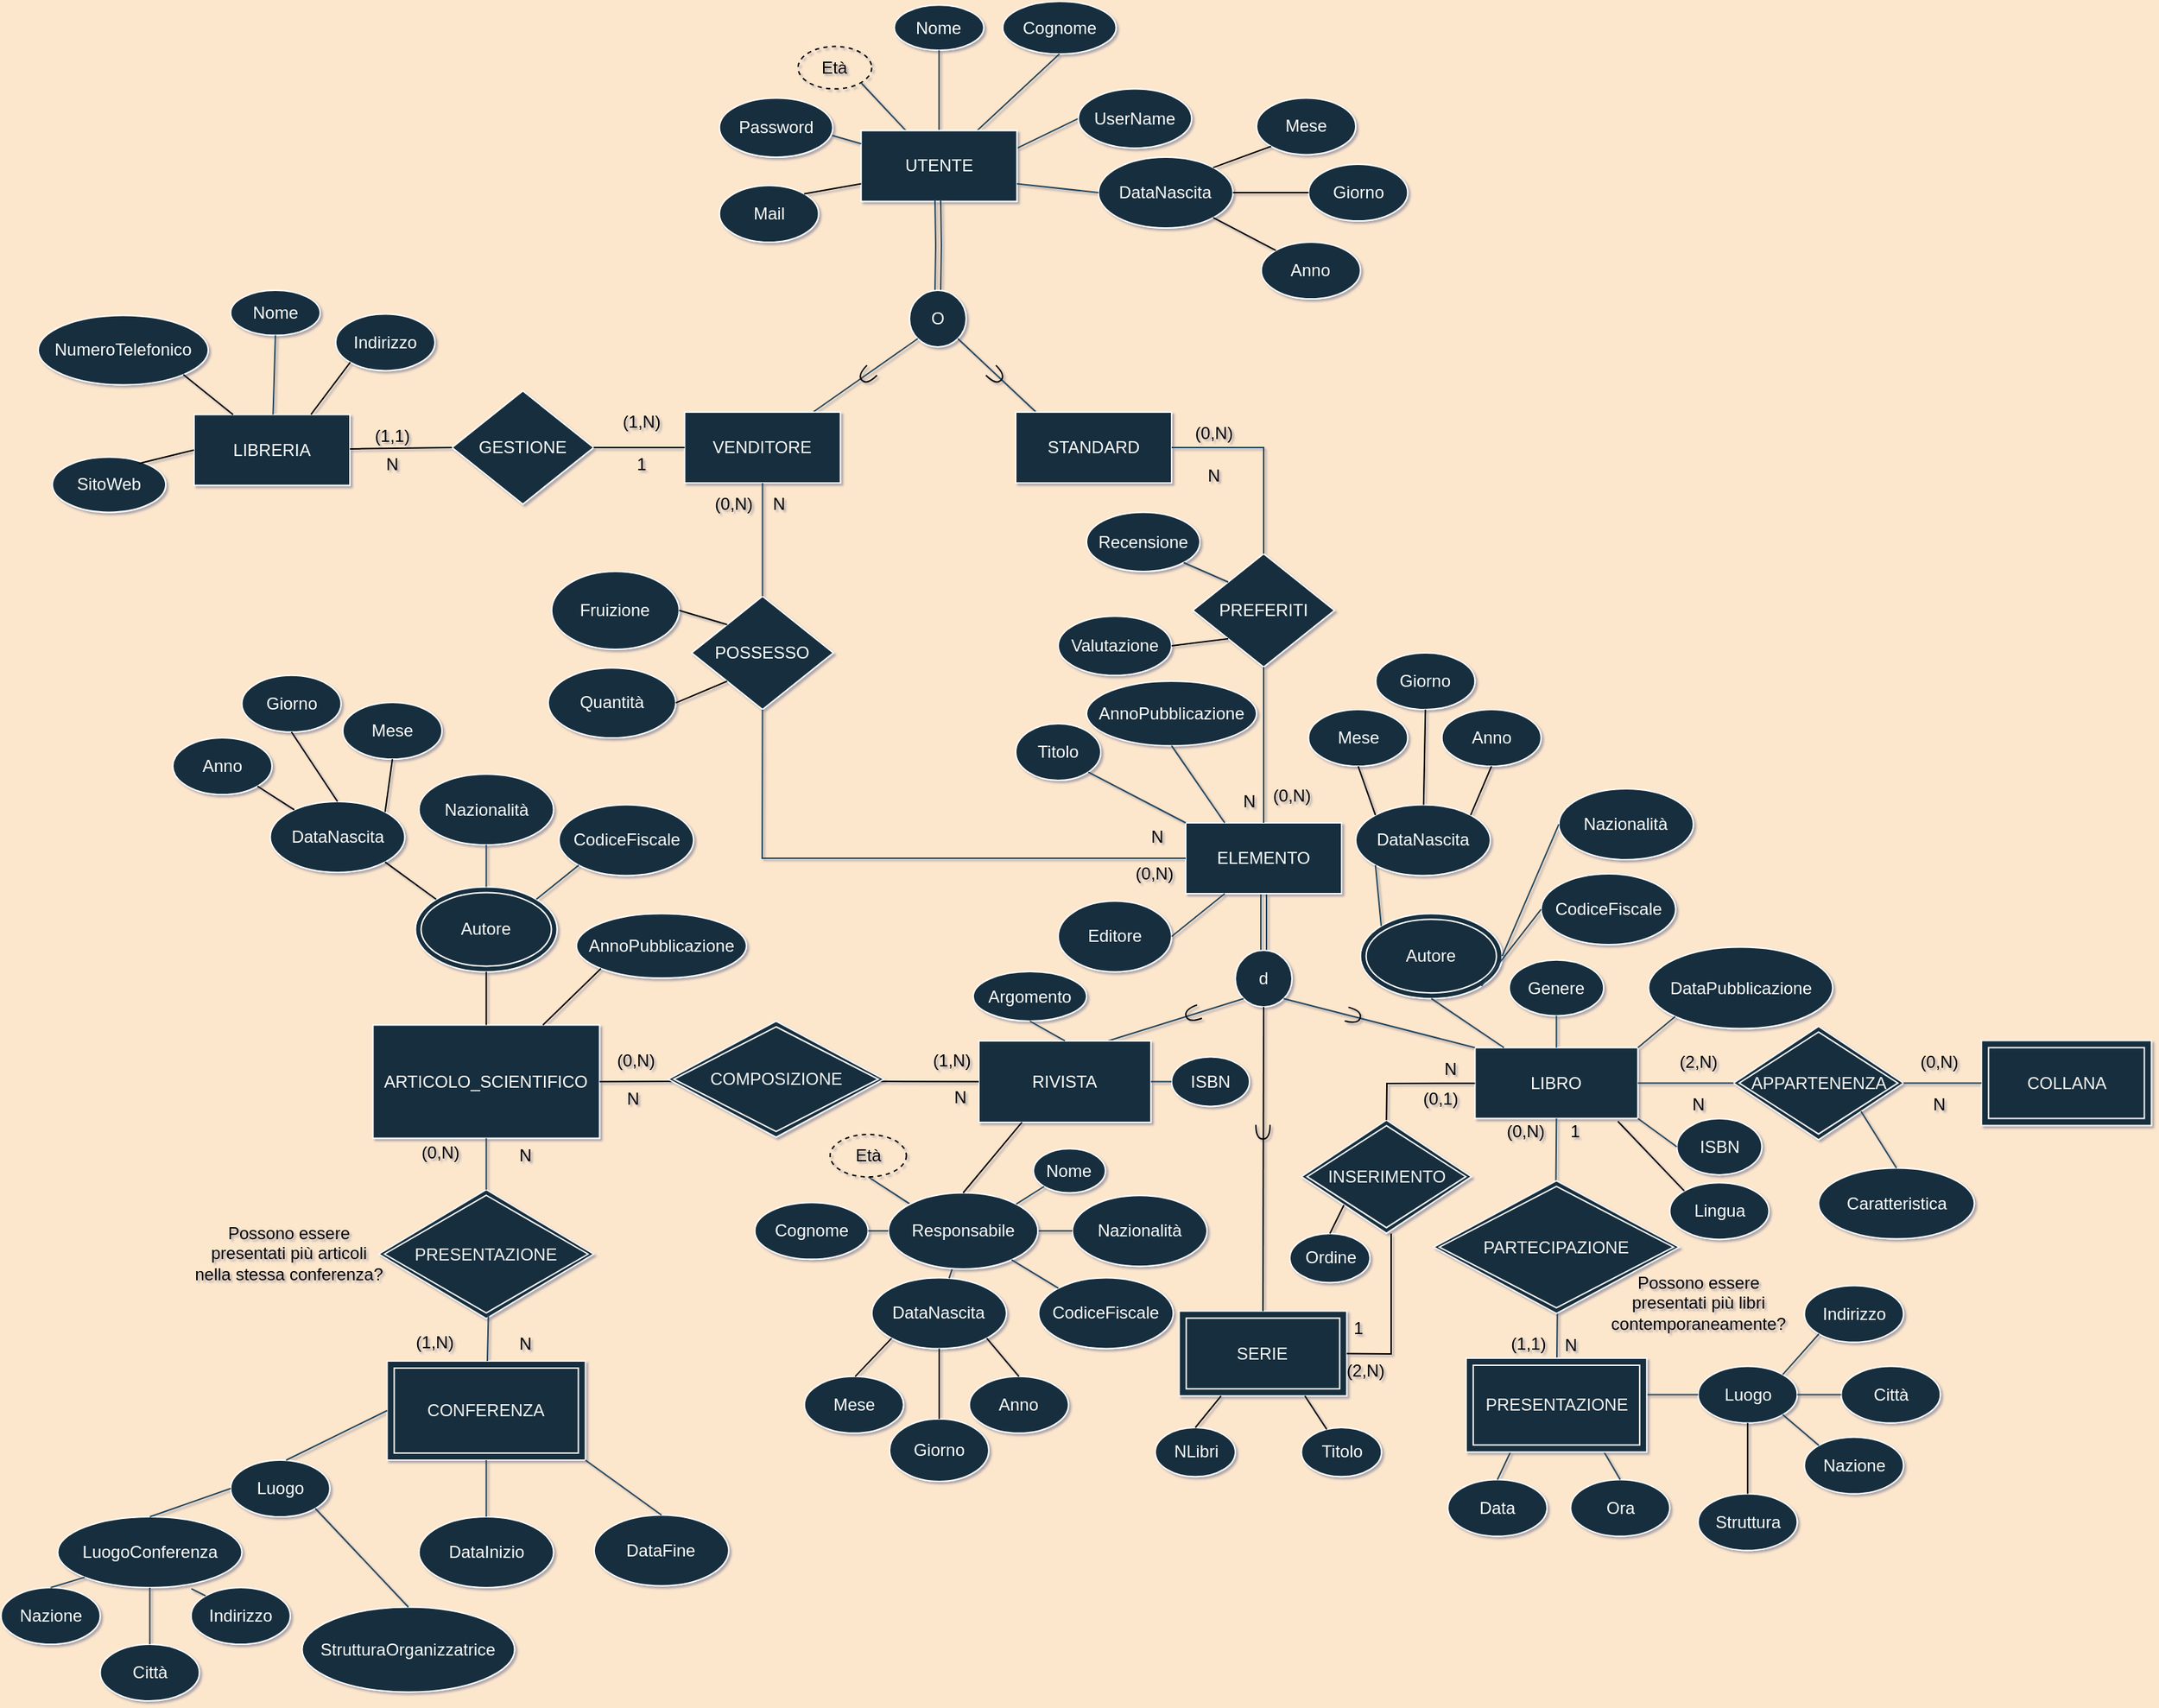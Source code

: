 <mxfile version="20.6.0" type="github">
  <diagram id="M-CdDoBV60Qnlm4ifn4K" name="Pagina-1">
    <mxGraphModel dx="1727" dy="1540" grid="1" gridSize="10" guides="1" tooltips="1" connect="1" arrows="1" fold="1" page="1" pageScale="1" pageWidth="827" pageHeight="1169" background="#FCE7CD" math="0" shadow="1">
      <root>
        <mxCell id="0" />
        <mxCell id="1" parent="0" />
        <mxCell id="KIYsPXz1NXXI_963rC55-44" style="edgeStyle=orthogonalEdgeStyle;shape=link;rounded=0;orthogonalLoop=1;jettySize=auto;html=1;exitX=0.5;exitY=1;exitDx=0;exitDy=0;labelBackgroundColor=#FCE7CD;strokeColor=#23445D;" parent="1" source="KIYsPXz1NXXI_963rC55-1" edge="1">
          <mxGeometry relative="1" as="geometry">
            <mxPoint x="80" y="230.0" as="targetPoint" />
          </mxGeometry>
        </mxCell>
        <mxCell id="KIYsPXz1NXXI_963rC55-1" value="ELEMENTO" style="rounded=0;whiteSpace=wrap;html=1;fillColor=#182E3E;strokeColor=#FFFFFF;fontColor=#FFFFFF;" parent="1" vertex="1">
          <mxGeometry x="25" y="140" width="110" height="50" as="geometry" />
        </mxCell>
        <mxCell id="KIYsPXz1NXXI_963rC55-2" value="ARTICOLO_SCIENTIFICO" style="rounded=0;whiteSpace=wrap;html=1;fillColor=#182E3E;strokeColor=#FFFFFF;fontColor=#FFFFFF;" parent="1" vertex="1">
          <mxGeometry x="-548.75" y="282.73" width="160" height="80" as="geometry" />
        </mxCell>
        <mxCell id="KIYsPXz1NXXI_963rC55-3" value="LIBRO" style="rounded=0;whiteSpace=wrap;html=1;fillColor=#182E3E;strokeColor=#FFFFFF;fontColor=#FFFFFF;" parent="1" vertex="1">
          <mxGeometry x="229.17" y="298.73" width="115" height="50" as="geometry" />
        </mxCell>
        <mxCell id="KIYsPXz1NXXI_963rC55-4" value="Titolo" style="ellipse;whiteSpace=wrap;html=1;fillColor=#182E3E;strokeColor=#FFFFFF;fontColor=#FFFFFF;" parent="1" vertex="1">
          <mxGeometry x="-95" y="70" width="60" height="40" as="geometry" />
        </mxCell>
        <mxCell id="KIYsPXz1NXXI_963rC55-8" value="" style="endArrow=none;html=1;rounded=0;exitX=1;exitY=1;exitDx=0;exitDy=0;labelBackgroundColor=#FCE7CD;strokeColor=#23445D;entryX=0;entryY=0;entryDx=0;entryDy=0;" parent="1" source="KIYsPXz1NXXI_963rC55-4" target="KIYsPXz1NXXI_963rC55-1" edge="1">
          <mxGeometry width="50" height="50" relative="1" as="geometry">
            <mxPoint x="35" y="120" as="sourcePoint" />
            <mxPoint x="85" y="70" as="targetPoint" />
          </mxGeometry>
        </mxCell>
        <mxCell id="KIYsPXz1NXXI_963rC55-9" value="AnnoPubblicazione" style="ellipse;whiteSpace=wrap;html=1;fillColor=#182E3E;strokeColor=#FFFFFF;fontColor=#FFFFFF;" parent="1" vertex="1">
          <mxGeometry x="-45" y="40" width="120" height="45.58" as="geometry" />
        </mxCell>
        <mxCell id="KIYsPXz1NXXI_963rC55-11" value="" style="endArrow=none;html=1;rounded=0;entryX=0.5;entryY=1;entryDx=0;entryDy=0;labelBackgroundColor=#FCE7CD;strokeColor=#23445D;exitX=0.25;exitY=0;exitDx=0;exitDy=0;" parent="1" source="KIYsPXz1NXXI_963rC55-1" target="KIYsPXz1NXXI_963rC55-9" edge="1">
          <mxGeometry width="50" height="50" relative="1" as="geometry">
            <mxPoint x="75" y="140" as="sourcePoint" />
            <mxPoint x="125" y="90" as="targetPoint" />
          </mxGeometry>
        </mxCell>
        <mxCell id="KIYsPXz1NXXI_963rC55-12" value="Autore" style="ellipse;shape=doubleEllipse;whiteSpace=wrap;html=1;fillColor=#182E3E;strokeColor=#FFFFFF;fontColor=#FFFFFF;" parent="1" vertex="1">
          <mxGeometry x="148.34" y="204.07" width="100" height="60" as="geometry" />
        </mxCell>
        <mxCell id="KIYsPXz1NXXI_963rC55-13" value="" style="endArrow=none;html=1;rounded=0;labelBackgroundColor=#FCE7CD;strokeColor=#23445D;entryX=0.5;entryY=1;entryDx=0;entryDy=0;" parent="1" edge="1" target="KIYsPXz1NXXI_963rC55-12" source="KIYsPXz1NXXI_963rC55-3">
          <mxGeometry width="50" height="50" relative="1" as="geometry">
            <mxPoint x="135" y="140" as="sourcePoint" />
            <mxPoint x="200" y="230" as="targetPoint" />
          </mxGeometry>
        </mxCell>
        <mxCell id="KIYsPXz1NXXI_963rC55-14" value="Nome" style="ellipse;whiteSpace=wrap;html=1;fillColor=#182E3E;strokeColor=#FFFFFF;fontColor=#FFFFFF;" parent="1" vertex="1">
          <mxGeometry x="-180.74" y="-437.34" width="63.16" height="31.79" as="geometry" />
        </mxCell>
        <mxCell id="KIYsPXz1NXXI_963rC55-15" value="" style="endArrow=none;html=1;rounded=0;exitX=0.5;exitY=1;exitDx=0;exitDy=0;labelBackgroundColor=#FCE7CD;strokeColor=#23445D;" parent="1" source="KIYsPXz1NXXI_963rC55-14" target="_2MecV2IiAmUGZykWip9-86" edge="1">
          <mxGeometry width="50" height="50" relative="1" as="geometry">
            <mxPoint x="-110.17" y="-415.84" as="sourcePoint" />
            <mxPoint x="-165.607" y="-357.004" as="targetPoint" />
          </mxGeometry>
        </mxCell>
        <mxCell id="KIYsPXz1NXXI_963rC55-16" value="Cognome" style="ellipse;whiteSpace=wrap;html=1;fillColor=#182E3E;strokeColor=#FFFFFF;fontColor=#FFFFFF;" parent="1" vertex="1">
          <mxGeometry x="-104.16" y="-440" width="80" height="37.11" as="geometry" />
        </mxCell>
        <mxCell id="KIYsPXz1NXXI_963rC55-19" value="" style="endArrow=none;html=1;rounded=0;entryX=0.5;entryY=1;entryDx=0;entryDy=0;labelBackgroundColor=#FCE7CD;strokeColor=#23445D;" parent="1" source="_2MecV2IiAmUGZykWip9-86" target="KIYsPXz1NXXI_963rC55-16" edge="1">
          <mxGeometry width="50" height="50" relative="1" as="geometry">
            <mxPoint x="-143.671" y="-355.489" as="sourcePoint" />
            <mxPoint x="-79.34" y="-397" as="targetPoint" />
          </mxGeometry>
        </mxCell>
        <mxCell id="KIYsPXz1NXXI_963rC55-20" value="Editore" style="ellipse;whiteSpace=wrap;html=1;fillColor=#182E3E;strokeColor=#FFFFFF;fontColor=#FFFFFF;" parent="1" vertex="1">
          <mxGeometry x="-65" y="195.23" width="80" height="50" as="geometry" />
        </mxCell>
        <mxCell id="KIYsPXz1NXXI_963rC55-22" value="" style="endArrow=none;html=1;rounded=0;exitX=1;exitY=0.5;exitDx=0;exitDy=0;entryX=0.25;entryY=1;entryDx=0;entryDy=0;labelBackgroundColor=#FCE7CD;strokeColor=#23445D;" parent="1" source="KIYsPXz1NXXI_963rC55-20" target="KIYsPXz1NXXI_963rC55-1" edge="1">
          <mxGeometry width="50" height="50" relative="1" as="geometry">
            <mxPoint x="155" y="210" as="sourcePoint" />
            <mxPoint x="205" y="160" as="targetPoint" />
          </mxGeometry>
        </mxCell>
        <mxCell id="KIYsPXz1NXXI_963rC55-23" value="Fruizione" style="ellipse;whiteSpace=wrap;html=1;fillColor=#182E3E;strokeColor=#FFFFFF;fontColor=#FFFFFF;" parent="1" vertex="1">
          <mxGeometry x="-422.58" y="-37.5" width="90" height="55" as="geometry" />
        </mxCell>
        <mxCell id="KIYsPXz1NXXI_963rC55-25" value="DataPubblicazione" style="ellipse;whiteSpace=wrap;html=1;fillColor=#182E3E;strokeColor=#FFFFFF;fontColor=#FFFFFF;" parent="1" vertex="1">
          <mxGeometry x="351.67" y="227.8" width="130" height="57.5" as="geometry" />
        </mxCell>
        <mxCell id="KIYsPXz1NXXI_963rC55-27" value="Luogo" style="ellipse;whiteSpace=wrap;html=1;fillColor=#182E3E;strokeColor=#FFFFFF;fontColor=#FFFFFF;" parent="1" vertex="1">
          <mxGeometry x="386.67" y="523.73" width="70" height="40" as="geometry" />
        </mxCell>
        <mxCell id="KIYsPXz1NXXI_963rC55-29" value="COLLANA" style="shape=ext;margin=3;double=1;whiteSpace=wrap;html=1;align=center;fillStyle=auto;strokeColor=#F5F5F5;fontColor=#F5F5F5;fillColor=#182E3E;" parent="1" vertex="1">
          <mxGeometry x="586.67" y="293.73" width="120" height="60" as="geometry" />
        </mxCell>
        <mxCell id="KIYsPXz1NXXI_963rC55-30" value="&lt;font color=&quot;#f5f5f5&quot;&gt;APPARTENENZA&lt;/font&gt;" style="shape=rhombus;double=1;perimeter=rhombusPerimeter;whiteSpace=wrap;html=1;align=center;fillColor=#182E3E;fillStyle=auto;strokeColor=#F5F5F5;" parent="1" vertex="1">
          <mxGeometry x="411.67" y="283.73" width="120" height="80" as="geometry" />
        </mxCell>
        <mxCell id="KIYsPXz1NXXI_963rC55-31" value="" style="endArrow=none;html=1;rounded=0;entryX=0;entryY=0.5;entryDx=0;entryDy=0;exitX=1;exitY=0.5;exitDx=0;exitDy=0;labelBackgroundColor=#FCE7CD;strokeColor=#23445D;fontColor=#000000;" parent="1" source="KIYsPXz1NXXI_963rC55-3" target="KIYsPXz1NXXI_963rC55-30" edge="1">
          <mxGeometry width="50" height="50" relative="1" as="geometry">
            <mxPoint x="246.67" y="333.73" as="sourcePoint" />
            <mxPoint x="296.67" y="283.73" as="targetPoint" />
          </mxGeometry>
        </mxCell>
        <mxCell id="KIYsPXz1NXXI_963rC55-33" value="N" style="text;html=1;strokeColor=none;fillColor=none;align=center;verticalAlign=middle;whiteSpace=wrap;rounded=0;fontColor=#000000;" parent="1" vertex="1">
          <mxGeometry x="526.67" y="323.73" width="60" height="30" as="geometry" />
        </mxCell>
        <mxCell id="KIYsPXz1NXXI_963rC55-34" value="N" style="text;html=1;strokeColor=none;fillColor=none;align=center;verticalAlign=middle;whiteSpace=wrap;rounded=0;fontColor=#000000;" parent="1" vertex="1">
          <mxGeometry x="356.67" y="323.73" width="60" height="30" as="geometry" />
        </mxCell>
        <mxCell id="KIYsPXz1NXXI_963rC55-37" value="(2,N)" style="text;html=1;strokeColor=none;fillColor=none;align=center;verticalAlign=middle;whiteSpace=wrap;rounded=0;fontColor=#000000;" parent="1" vertex="1">
          <mxGeometry x="356.67" y="293.73" width="60" height="30" as="geometry" />
        </mxCell>
        <mxCell id="KIYsPXz1NXXI_963rC55-38" value="(0,N)" style="text;html=1;strokeColor=none;fillColor=none;align=center;verticalAlign=middle;whiteSpace=wrap;rounded=0;fontColor=#000000;" parent="1" vertex="1">
          <mxGeometry x="526.67" y="293.73" width="60" height="30" as="geometry" />
        </mxCell>
        <mxCell id="KIYsPXz1NXXI_963rC55-41" value="Data" style="ellipse;whiteSpace=wrap;html=1;fillColor=#182E3E;strokeColor=#FFFFFF;fontColor=#FFFFFF;" parent="1" vertex="1">
          <mxGeometry x="210.01" y="603.73" width="70" height="40" as="geometry" />
        </mxCell>
        <mxCell id="KIYsPXz1NXXI_963rC55-42" value="" style="endArrow=none;html=1;rounded=0;entryX=0;entryY=0.5;entryDx=0;entryDy=0;exitX=1;exitY=0.5;exitDx=0;exitDy=0;labelBackgroundColor=#FCE7CD;strokeColor=#23445D;fontColor=#000000;" parent="1" target="KIYsPXz1NXXI_963rC55-27" edge="1">
          <mxGeometry width="50" height="50" relative="1" as="geometry">
            <mxPoint x="341.67" y="543.73" as="sourcePoint" />
            <mxPoint x="316.67" y="453.73" as="targetPoint" />
          </mxGeometry>
        </mxCell>
        <mxCell id="KIYsPXz1NXXI_963rC55-43" value="" style="endArrow=none;html=1;rounded=0;exitX=0.5;exitY=0;exitDx=0;exitDy=0;entryX=0.25;entryY=1;entryDx=0;entryDy=0;labelBackgroundColor=#FCE7CD;strokeColor=#23445D;" parent="1" source="KIYsPXz1NXXI_963rC55-41" edge="1">
          <mxGeometry width="50" height="50" relative="1" as="geometry">
            <mxPoint x="266.67" y="503.73" as="sourcePoint" />
            <mxPoint x="259.17" y="573.73" as="targetPoint" />
          </mxGeometry>
        </mxCell>
        <mxCell id="KIYsPXz1NXXI_963rC55-45" value="d" style="ellipse;whiteSpace=wrap;html=1;aspect=fixed;fillColor=#182E3E;strokeColor=#FFFFFF;fontColor=#FFFFFF;" parent="1" vertex="1">
          <mxGeometry x="60" y="230" width="40" height="40" as="geometry" />
        </mxCell>
        <mxCell id="KIYsPXz1NXXI_963rC55-66" value="" style="endArrow=none;html=1;rounded=0;entryX=1;entryY=1;entryDx=0;entryDy=0;startArrow=none;labelBackgroundColor=#FCE7CD;strokeColor=#23445D;exitX=0;exitY=0;exitDx=0;exitDy=0;" parent="1" source="KIYsPXz1NXXI_963rC55-3" target="KIYsPXz1NXXI_963rC55-45" edge="1">
          <mxGeometry width="50" height="50" relative="1" as="geometry">
            <mxPoint x="220" y="280" as="sourcePoint" />
            <mxPoint x="35" y="240" as="targetPoint" />
          </mxGeometry>
        </mxCell>
        <mxCell id="KIYsPXz1NXXI_963rC55-68" value="" style="endArrow=none;html=1;rounded=0;entryX=0;entryY=1;entryDx=0;entryDy=0;labelBackgroundColor=#FCE7CD;strokeColor=#23445D;exitX=0.75;exitY=0;exitDx=0;exitDy=0;" parent="1" target="KIYsPXz1NXXI_963rC55-45" edge="1" source="_2MecV2IiAmUGZykWip9-22">
          <mxGeometry width="50" height="50" relative="1" as="geometry">
            <mxPoint x="-15" y="290" as="sourcePoint" />
            <mxPoint x="65.858" y="264.142" as="targetPoint" />
          </mxGeometry>
        </mxCell>
        <mxCell id="KIYsPXz1NXXI_963rC55-76" value="" style="endArrow=none;html=1;rounded=0;entryX=0.5;entryY=1;entryDx=0;entryDy=0;labelBackgroundColor=#FCE7CD;strokeColor=#23445D;fontColor=#000000;" parent="1" target="KIYsPXz1NXXI_963rC55-3" edge="1">
          <mxGeometry width="50" height="50" relative="1" as="geometry">
            <mxPoint x="286.282" y="393.73" as="sourcePoint" />
            <mxPoint x="166.67" y="313.73" as="targetPoint" />
          </mxGeometry>
        </mxCell>
        <mxCell id="KIYsPXz1NXXI_963rC55-78" value="" style="endArrow=none;html=1;rounded=0;entryX=0.51;entryY=0.968;entryDx=0;entryDy=0;entryPerimeter=0;labelBackgroundColor=#FCE7CD;strokeColor=#23445D;fontColor=#000000;" parent="1" edge="1" source="9tiekmG705ZkaHGTmHuo-40">
          <mxGeometry width="50" height="50" relative="1" as="geometry">
            <mxPoint x="286.67" y="513.73" as="sourcePoint" />
            <mxPoint x="287.357" y="481.818" as="targetPoint" />
          </mxGeometry>
        </mxCell>
        <mxCell id="KIYsPXz1NXXI_963rC55-79" value="N" style="text;html=1;strokeColor=none;fillColor=none;align=center;verticalAlign=middle;whiteSpace=wrap;rounded=0;fontColor=#000000;" parent="1" vertex="1">
          <mxGeometry x="266.68" y="493.73" width="60" height="30" as="geometry" />
        </mxCell>
        <mxCell id="KIYsPXz1NXXI_963rC55-80" value="1" style="text;html=1;strokeColor=none;fillColor=none;align=center;verticalAlign=middle;whiteSpace=wrap;rounded=0;fontColor=#000000;" parent="1" vertex="1">
          <mxGeometry x="270.01" y="343.25" width="60" height="30" as="geometry" />
        </mxCell>
        <mxCell id="KIYsPXz1NXXI_963rC55-81" value="(0,N)" style="text;html=1;strokeColor=none;fillColor=none;align=center;verticalAlign=middle;whiteSpace=wrap;rounded=0;fontColor=#000000;" parent="1" vertex="1">
          <mxGeometry x="235.0" y="343.25" width="60" height="30" as="geometry" />
        </mxCell>
        <mxCell id="KIYsPXz1NXXI_963rC55-82" value="(1,1)" style="text;html=1;strokeColor=none;fillColor=none;align=center;verticalAlign=middle;whiteSpace=wrap;rounded=0;fontColor=#000000;" parent="1" vertex="1">
          <mxGeometry x="236.67" y="492.73" width="60" height="30" as="geometry" />
        </mxCell>
        <mxCell id="KIYsPXz1NXXI_963rC55-83" value="" style="endArrow=none;html=1;rounded=0;entryX=0;entryY=1;entryDx=0;entryDy=0;labelBackgroundColor=#FCE7CD;strokeColor=#23445D;exitX=1;exitY=0;exitDx=0;exitDy=0;" parent="1" source="KIYsPXz1NXXI_963rC55-3" target="KIYsPXz1NXXI_963rC55-25" edge="1">
          <mxGeometry width="50" height="50" relative="1" as="geometry">
            <mxPoint x="300.67" y="293.73" as="sourcePoint" />
            <mxPoint x="350.67" y="243.73" as="targetPoint" />
          </mxGeometry>
        </mxCell>
        <mxCell id="KIYsPXz1NXXI_963rC55-84" value="DataNascita" style="ellipse;whiteSpace=wrap;html=1;fillColor=#182E3E;strokeColor=#FFFFFF;fontColor=#FFFFFF;" parent="1" vertex="1">
          <mxGeometry x="145.0" y="127.26" width="95" height="50" as="geometry" />
        </mxCell>
        <mxCell id="KIYsPXz1NXXI_963rC55-86" value="" style="endArrow=none;html=1;rounded=0;exitX=1;exitY=0.25;exitDx=0;exitDy=0;labelBackgroundColor=#FCE7CD;strokeColor=#23445D;entryX=0;entryY=0.5;entryDx=0;entryDy=0;" parent="1" source="_2MecV2IiAmUGZykWip9-86" target="_2MecV2IiAmUGZykWip9-87" edge="1">
          <mxGeometry width="50" height="50" relative="1" as="geometry">
            <mxPoint x="-123.985" y="-348.213" as="sourcePoint" />
            <mxPoint x="-72.5" y="-388.21" as="targetPoint" />
          </mxGeometry>
        </mxCell>
        <mxCell id="KIYsPXz1NXXI_963rC55-87" value="CodiceFiscale" style="ellipse;whiteSpace=wrap;html=1;fillColor=#182E3E;strokeColor=#FFFFFF;fontColor=#FFFFFF;" parent="1" vertex="1">
          <mxGeometry x="275.84" y="176.03" width="95" height="50" as="geometry" />
        </mxCell>
        <mxCell id="KIYsPXz1NXXI_963rC55-88" value="" style="endArrow=none;html=1;rounded=0;entryX=0;entryY=0.5;entryDx=0;entryDy=0;exitX=1;exitY=1;exitDx=0;exitDy=0;labelBackgroundColor=#FCE7CD;strokeColor=#23445D;" parent="1" source="KIYsPXz1NXXI_963rC55-12" target="KIYsPXz1NXXI_963rC55-87" edge="1">
          <mxGeometry width="50" height="50" relative="1" as="geometry">
            <mxPoint x="208.34" y="296.03" as="sourcePoint" />
            <mxPoint x="258.34" y="246.03" as="targetPoint" />
          </mxGeometry>
        </mxCell>
        <mxCell id="HXUEYXObNeZ3FaIWYVhp-1" value="" style="endArrow=none;html=1;rounded=0;entryX=0;entryY=0.5;entryDx=0;entryDy=0;labelBackgroundColor=#FCE7CD;strokeColor=#23445D;fontColor=#000000;" parent="1" source="KIYsPXz1NXXI_963rC55-30" target="KIYsPXz1NXXI_963rC55-29" edge="1">
          <mxGeometry width="50" height="50" relative="1" as="geometry">
            <mxPoint x="426.67" y="383.73" as="sourcePoint" />
            <mxPoint x="476.67" y="333.73" as="targetPoint" />
          </mxGeometry>
        </mxCell>
        <mxCell id="_2MecV2IiAmUGZykWip9-1" value="Nazionalità" style="ellipse;whiteSpace=wrap;html=1;strokeColor=#FFFFFF;fontColor=#FFFFFF;fillColor=#182E3E;" parent="1" vertex="1">
          <mxGeometry x="288.34" y="116.03" width="95" height="50" as="geometry" />
        </mxCell>
        <mxCell id="_2MecV2IiAmUGZykWip9-5" value="" style="endArrow=none;html=1;rounded=0;strokeColor=#23445D;entryX=0;entryY=0.5;entryDx=0;entryDy=0;exitX=1;exitY=0.5;exitDx=0;exitDy=0;" parent="1" source="KIYsPXz1NXXI_963rC55-12" target="_2MecV2IiAmUGZykWip9-1" edge="1">
          <mxGeometry width="50" height="50" relative="1" as="geometry">
            <mxPoint x="138.34" y="156.03" as="sourcePoint" />
            <mxPoint x="188.34" y="106.03" as="targetPoint" />
          </mxGeometry>
        </mxCell>
        <mxCell id="_2MecV2IiAmUGZykWip9-6" value="&lt;font color=&quot;#000000&quot;&gt;Età&lt;/font&gt;" style="ellipse;whiteSpace=wrap;html=1;align=center;dashed=1;strokeColor=#000000;fontColor=#FFFFFF;fillColor=none;" parent="1" vertex="1">
          <mxGeometry x="-248.66" y="-408.21" width="52" height="30" as="geometry" />
        </mxCell>
        <mxCell id="_2MecV2IiAmUGZykWip9-7" value="" style="endArrow=none;html=1;rounded=0;strokeColor=#23445D;fontColor=#000000;exitX=1;exitY=1;exitDx=0;exitDy=0;" parent="1" source="_2MecV2IiAmUGZykWip9-6" target="_2MecV2IiAmUGZykWip9-86" edge="1">
          <mxGeometry width="50" height="50" relative="1" as="geometry">
            <mxPoint x="-269.34" y="-267" as="sourcePoint" />
            <mxPoint x="-194.695" y="-348.213" as="targetPoint" />
          </mxGeometry>
        </mxCell>
        <mxCell id="_2MecV2IiAmUGZykWip9-8" value="" style="shape=requiredInterface;html=1;verticalLabelPosition=bottom;sketch=0;strokeColor=#000000;fontColor=#000000;fillColor=none;rotation=15;" parent="1" vertex="1">
          <mxGeometry x="138.34" y="271.31" width="10" height="10" as="geometry" />
        </mxCell>
        <mxCell id="_2MecV2IiAmUGZykWip9-9" value="" style="shape=requiredInterface;html=1;verticalLabelPosition=bottom;sketch=0;strokeColor=#000000;fontColor=#000000;fillColor=none;rotation=-200;" parent="1" vertex="1">
          <mxGeometry x="25.0" y="270" width="10" height="10" as="geometry" />
        </mxCell>
        <mxCell id="_2MecV2IiAmUGZykWip9-11" value="Lingua" style="ellipse;whiteSpace=wrap;html=1;fillColor=#182E3E;strokeColor=#FFFFFF;fontColor=#FFFFFF;" parent="1" vertex="1">
          <mxGeometry x="366.67" y="394.08" width="70" height="40" as="geometry" />
        </mxCell>
        <mxCell id="_2MecV2IiAmUGZykWip9-13" value="Genere" style="ellipse;whiteSpace=wrap;html=1;fillColor=#182E3E;strokeColor=#FFFFFF;fontColor=#FFFFFF;" parent="1" vertex="1">
          <mxGeometry x="253.34" y="236.86" width="66.66" height="39.38" as="geometry" />
        </mxCell>
        <mxCell id="_2MecV2IiAmUGZykWip9-14" value="" style="endArrow=none;html=1;rounded=0;strokeColor=#23445D;fontColor=#000000;entryX=0.5;entryY=1;entryDx=0;entryDy=0;" parent="1" source="KIYsPXz1NXXI_963rC55-3" target="_2MecV2IiAmUGZykWip9-13" edge="1">
          <mxGeometry width="50" height="50" relative="1" as="geometry">
            <mxPoint x="266.67" y="333.73" as="sourcePoint" />
            <mxPoint x="316.67" y="283.73" as="targetPoint" />
          </mxGeometry>
        </mxCell>
        <mxCell id="_2MecV2IiAmUGZykWip9-15" value="ISBN" style="ellipse;whiteSpace=wrap;html=1;fillColor=#182E3E;strokeColor=#FFFFFF;fontColor=#FFFFFF;" parent="1" vertex="1">
          <mxGeometry x="371.67" y="348.89" width="60" height="39.69" as="geometry" />
        </mxCell>
        <mxCell id="_2MecV2IiAmUGZykWip9-17" value="" style="endArrow=none;html=1;rounded=0;strokeColor=#23445D;fontColor=#000000;exitX=0;exitY=0.5;exitDx=0;exitDy=0;entryX=1;entryY=1;entryDx=0;entryDy=0;" parent="1" source="_2MecV2IiAmUGZykWip9-15" target="KIYsPXz1NXXI_963rC55-3" edge="1">
          <mxGeometry width="50" height="50" relative="1" as="geometry">
            <mxPoint x="464.16" y="398.58" as="sourcePoint" />
            <mxPoint x="425.84" y="383.9" as="targetPoint" />
          </mxGeometry>
        </mxCell>
        <mxCell id="_2MecV2IiAmUGZykWip9-18" value="Ora" style="ellipse;whiteSpace=wrap;html=1;fillColor=#182E3E;strokeColor=#FFFFFF;fontColor=#FFFFFF;" parent="1" vertex="1">
          <mxGeometry x="296.67" y="603.73" width="70" height="40" as="geometry" />
        </mxCell>
        <mxCell id="_2MecV2IiAmUGZykWip9-19" value="" style="endArrow=none;html=1;rounded=0;exitX=0.5;exitY=0;exitDx=0;exitDy=0;entryX=0.75;entryY=1;entryDx=0;entryDy=0;labelBackgroundColor=#FCE7CD;strokeColor=#23445D;" parent="1" source="_2MecV2IiAmUGZykWip9-18" edge="1">
          <mxGeometry width="50" height="50" relative="1" as="geometry">
            <mxPoint x="353.33" y="503.73" as="sourcePoint" />
            <mxPoint x="314.17" y="573.73" as="targetPoint" />
          </mxGeometry>
        </mxCell>
        <mxCell id="_2MecV2IiAmUGZykWip9-22" value="RIVISTA" style="rounded=0;whiteSpace=wrap;html=1;fillColor=#182E3E;strokeColor=#FFFFFF;fontColor=#FFFFFF;" parent="1" vertex="1">
          <mxGeometry x="-121" y="293.98" width="121.42" height="57.5" as="geometry" />
        </mxCell>
        <mxCell id="_2MecV2IiAmUGZykWip9-23" value="CONFERENZA" style="shape=ext;margin=3;double=1;whiteSpace=wrap;html=1;align=center;fillStyle=auto;strokeColor=#F5F5F5;fontColor=#F5F5F5;fillColor=#182E3E;" parent="1" vertex="1">
          <mxGeometry x="-538.75" y="520" width="140" height="70" as="geometry" />
        </mxCell>
        <mxCell id="_2MecV2IiAmUGZykWip9-40" value="Argomento" style="ellipse;whiteSpace=wrap;html=1;fillColor=#182E3E;strokeColor=#FFFFFF;fontColor=#FFFFFF;" parent="1" vertex="1">
          <mxGeometry x="-125" y="245.0" width="80" height="35" as="geometry" />
        </mxCell>
        <mxCell id="_2MecV2IiAmUGZykWip9-41" value="" style="endArrow=none;html=1;rounded=0;strokeColor=#23445D;fontColor=#000000;entryX=0.5;entryY=1;entryDx=0;entryDy=0;exitX=0.5;exitY=0;exitDx=0;exitDy=0;" parent="1" source="_2MecV2IiAmUGZykWip9-22" target="_2MecV2IiAmUGZykWip9-40" edge="1">
          <mxGeometry width="50" height="50" relative="1" as="geometry">
            <mxPoint x="-40" y="370" as="sourcePoint" />
            <mxPoint x="65" y="445" as="targetPoint" />
          </mxGeometry>
        </mxCell>
        <mxCell id="_2MecV2IiAmUGZykWip9-46" value="Nome" style="ellipse;whiteSpace=wrap;html=1;fillColor=#182E3E;strokeColor=#FFFFFF;fontColor=#FFFFFF;" parent="1" vertex="1">
          <mxGeometry x="-82.51" y="370.09" width="50.83" height="31.16" as="geometry" />
        </mxCell>
        <mxCell id="_2MecV2IiAmUGZykWip9-48" value="Cognome" style="ellipse;whiteSpace=wrap;html=1;fillColor=#182E3E;strokeColor=#FFFFFF;fontColor=#FFFFFF;" parent="1" vertex="1">
          <mxGeometry x="-279.18" y="408.13" width="80" height="40" as="geometry" />
        </mxCell>
        <mxCell id="_2MecV2IiAmUGZykWip9-50" value="DataNascita" style="ellipse;whiteSpace=wrap;html=1;fillColor=#182E3E;strokeColor=#FFFFFF;fontColor=#FFFFFF;" parent="1" vertex="1">
          <mxGeometry x="-196.55" y="461.27" width="95" height="50" as="geometry" />
        </mxCell>
        <mxCell id="_2MecV2IiAmUGZykWip9-51" value="" style="endArrow=none;html=1;rounded=0;labelBackgroundColor=#FCE7CD;strokeColor=#23445D;" parent="1" source="_2MecV2IiAmUGZykWip9-58" target="_2MecV2IiAmUGZykWip9-50" edge="1">
          <mxGeometry width="50" height="50" relative="1" as="geometry">
            <mxPoint x="-121.935" y="351.177" as="sourcePoint" />
            <mxPoint x="-240.95" y="362.39" as="targetPoint" />
          </mxGeometry>
        </mxCell>
        <mxCell id="_2MecV2IiAmUGZykWip9-52" value="CodiceFiscale" style="ellipse;whiteSpace=wrap;html=1;fillColor=#182E3E;strokeColor=#FFFFFF;fontColor=#FFFFFF;" parent="1" vertex="1">
          <mxGeometry x="-78.84" y="461.27" width="95" height="50" as="geometry" />
        </mxCell>
        <mxCell id="_2MecV2IiAmUGZykWip9-54" value="Nazionalità" style="ellipse;whiteSpace=wrap;html=1;strokeColor=#FFFFFF;fontColor=#FFFFFF;fillColor=#182E3E;" parent="1" vertex="1">
          <mxGeometry x="-55.0" y="403.13" width="95" height="50" as="geometry" />
        </mxCell>
        <mxCell id="_2MecV2IiAmUGZykWip9-55" value="" style="endArrow=none;html=1;rounded=0;strokeColor=#23445D;entryX=0;entryY=0.5;entryDx=0;entryDy=0;exitX=1;exitY=0.5;exitDx=0;exitDy=0;" parent="1" source="_2MecV2IiAmUGZykWip9-58" target="_2MecV2IiAmUGZykWip9-54" edge="1">
          <mxGeometry width="50" height="50" relative="1" as="geometry">
            <mxPoint x="-107.29" y="372.39" as="sourcePoint" />
            <mxPoint x="-167.29" y="322.39" as="targetPoint" />
          </mxGeometry>
        </mxCell>
        <mxCell id="_2MecV2IiAmUGZykWip9-56" value="&lt;font color=&quot;#000000&quot;&gt;Età&lt;/font&gt;" style="ellipse;whiteSpace=wrap;html=1;align=center;dashed=1;strokeColor=#000000;fontColor=#FFFFFF;fillColor=none;" parent="1" vertex="1">
          <mxGeometry x="-226.03" y="360.0" width="53.83" height="30" as="geometry" />
        </mxCell>
        <mxCell id="_2MecV2IiAmUGZykWip9-57" value="" style="endArrow=none;html=1;rounded=0;strokeColor=#23445D;fontColor=#000000;exitX=0.5;exitY=1;exitDx=0;exitDy=0;entryX=0;entryY=0;entryDx=0;entryDy=0;" parent="1" source="_2MecV2IiAmUGZykWip9-56" target="_2MecV2IiAmUGZykWip9-58" edge="1">
          <mxGeometry width="50" height="50" relative="1" as="geometry">
            <mxPoint x="-90.95" y="352.39" as="sourcePoint" />
            <mxPoint x="-192.347" y="350.999" as="targetPoint" />
          </mxGeometry>
        </mxCell>
        <mxCell id="_2MecV2IiAmUGZykWip9-58" value="Responsabile" style="ellipse;whiteSpace=wrap;html=1;fillColor=#182E3E;strokeColor=#FFFFFF;fontColor=#FFFFFF;" parent="1" vertex="1">
          <mxGeometry x="-184.92" y="401.25" width="105.58" height="53.75" as="geometry" />
        </mxCell>
        <mxCell id="_2MecV2IiAmUGZykWip9-59" value="" style="endArrow=none;html=1;rounded=0;strokeColor=#23445D;fontColor=#000000;exitX=0;exitY=0;exitDx=0;exitDy=0;" parent="1" source="_2MecV2IiAmUGZykWip9-52" target="_2MecV2IiAmUGZykWip9-58" edge="1">
          <mxGeometry width="50" height="50" relative="1" as="geometry">
            <mxPoint x="14.05" y="469.89" as="sourcePoint" />
            <mxPoint x="65.8" y="459.66" as="targetPoint" />
          </mxGeometry>
        </mxCell>
        <mxCell id="_2MecV2IiAmUGZykWip9-61" value="Luogo" style="ellipse;whiteSpace=wrap;html=1;fillColor=#182E3E;strokeColor=#FFFFFF;fontColor=#FFFFFF;" parent="1" vertex="1">
          <mxGeometry x="-649.17" y="590" width="70" height="40" as="geometry" />
        </mxCell>
        <mxCell id="_2MecV2IiAmUGZykWip9-62" value="" style="endArrow=none;html=1;rounded=0;strokeColor=#23445D;fontColor=#000000;entryX=0;entryY=0.5;entryDx=0;entryDy=0;" parent="1" target="_2MecV2IiAmUGZykWip9-23" edge="1">
          <mxGeometry width="50" height="50" relative="1" as="geometry">
            <mxPoint x="-610" y="590" as="sourcePoint" />
            <mxPoint x="-311.25" y="553.73" as="targetPoint" />
          </mxGeometry>
        </mxCell>
        <mxCell id="_2MecV2IiAmUGZykWip9-63" value="DataInizio" style="ellipse;whiteSpace=wrap;html=1;fillColor=#182E3E;strokeColor=#FFFFFF;fontColor=#FFFFFF;" parent="1" vertex="1">
          <mxGeometry x="-516.25" y="630" width="95" height="50" as="geometry" />
        </mxCell>
        <mxCell id="_2MecV2IiAmUGZykWip9-64" value="" style="endArrow=none;html=1;rounded=0;strokeColor=#23445D;fontColor=#000000;exitX=0.5;exitY=0;exitDx=0;exitDy=0;entryX=0.5;entryY=1;entryDx=0;entryDy=0;" parent="1" source="_2MecV2IiAmUGZykWip9-63" target="_2MecV2IiAmUGZykWip9-23" edge="1">
          <mxGeometry width="50" height="50" relative="1" as="geometry">
            <mxPoint x="-361.25" y="603.73" as="sourcePoint" />
            <mxPoint x="-311.25" y="553.73" as="targetPoint" />
          </mxGeometry>
        </mxCell>
        <mxCell id="_2MecV2IiAmUGZykWip9-65" value="DataFine" style="ellipse;whiteSpace=wrap;html=1;fillColor=#182E3E;strokeColor=#FFFFFF;fontColor=#FFFFFF;" parent="1" vertex="1">
          <mxGeometry x="-392.58" y="628.73" width="95" height="50" as="geometry" />
        </mxCell>
        <mxCell id="_2MecV2IiAmUGZykWip9-66" value="" style="endArrow=none;html=1;rounded=0;strokeColor=#23445D;fontColor=#000000;exitX=0.5;exitY=0;exitDx=0;exitDy=0;entryX=1;entryY=1;entryDx=0;entryDy=0;" parent="1" source="_2MecV2IiAmUGZykWip9-65" target="_2MecV2IiAmUGZykWip9-23" edge="1">
          <mxGeometry width="50" height="50" relative="1" as="geometry">
            <mxPoint x="-361.25" y="603.73" as="sourcePoint" />
            <mxPoint x="-311.25" y="553.73" as="targetPoint" />
          </mxGeometry>
        </mxCell>
        <mxCell id="_2MecV2IiAmUGZykWip9-69" value="LuogoConferenza" style="ellipse;whiteSpace=wrap;html=1;fillColor=#182E3E;strokeColor=#FFFFFF;fontColor=#FFFFFF;" parent="1" vertex="1">
          <mxGeometry x="-771.25" y="630" width="130" height="50" as="geometry" />
        </mxCell>
        <mxCell id="_2MecV2IiAmUGZykWip9-70" value="" style="endArrow=none;html=1;rounded=0;strokeColor=#23445D;fontColor=#000000;exitX=0.5;exitY=0;exitDx=0;exitDy=0;entryX=0;entryY=0.5;entryDx=0;entryDy=0;" parent="1" source="_2MecV2IiAmUGZykWip9-69" target="_2MecV2IiAmUGZykWip9-61" edge="1">
          <mxGeometry width="50" height="50" relative="1" as="geometry">
            <mxPoint x="-458.75" y="693.73" as="sourcePoint" />
            <mxPoint x="-408.75" y="643.73" as="targetPoint" />
          </mxGeometry>
        </mxCell>
        <mxCell id="_2MecV2IiAmUGZykWip9-72" value="StrutturaOrganizzatrice" style="ellipse;whiteSpace=wrap;html=1;fillColor=#182E3E;strokeColor=#FFFFFF;fontColor=#FFFFFF;" parent="1" vertex="1">
          <mxGeometry x="-598.75" y="693.73" width="150" height="60" as="geometry" />
        </mxCell>
        <mxCell id="_2MecV2IiAmUGZykWip9-73" value="" style="endArrow=none;html=1;rounded=0;strokeColor=#23445D;fontColor=#000000;exitX=1;exitY=1;exitDx=0;exitDy=0;entryX=0.5;entryY=0;entryDx=0;entryDy=0;" parent="1" source="_2MecV2IiAmUGZykWip9-61" target="_2MecV2IiAmUGZykWip9-72" edge="1">
          <mxGeometry width="50" height="50" relative="1" as="geometry">
            <mxPoint x="-458.75" y="693.73" as="sourcePoint" />
            <mxPoint x="-408.75" y="643.73" as="targetPoint" />
          </mxGeometry>
        </mxCell>
        <mxCell id="_2MecV2IiAmUGZykWip9-74" value="Nazione" style="ellipse;whiteSpace=wrap;html=1;fillColor=#182E3E;strokeColor=#FFFFFF;fontColor=#FFFFFF;" parent="1" vertex="1">
          <mxGeometry x="-811.25" y="680" width="70" height="40" as="geometry" />
        </mxCell>
        <mxCell id="_2MecV2IiAmUGZykWip9-75" value="" style="endArrow=none;html=1;rounded=0;strokeColor=#23445D;fontColor=#000000;entryX=0;entryY=1;entryDx=0;entryDy=0;exitX=0.5;exitY=0;exitDx=0;exitDy=0;" parent="1" source="_2MecV2IiAmUGZykWip9-74" target="_2MecV2IiAmUGZykWip9-69" edge="1">
          <mxGeometry width="50" height="50" relative="1" as="geometry">
            <mxPoint x="-796.25" y="763.73" as="sourcePoint" />
            <mxPoint x="-746.25" y="713.73" as="targetPoint" />
          </mxGeometry>
        </mxCell>
        <mxCell id="_2MecV2IiAmUGZykWip9-76" value="Città" style="ellipse;whiteSpace=wrap;html=1;fillColor=#182E3E;strokeColor=#FFFFFF;fontColor=#FFFFFF;" parent="1" vertex="1">
          <mxGeometry x="-741.25" y="720" width="70" height="40" as="geometry" />
        </mxCell>
        <mxCell id="_2MecV2IiAmUGZykWip9-77" value="" style="endArrow=none;html=1;rounded=0;strokeColor=#23445D;fontColor=#000000;exitX=0.5;exitY=0;exitDx=0;exitDy=0;entryX=0.5;entryY=1;entryDx=0;entryDy=0;" parent="1" source="_2MecV2IiAmUGZykWip9-76" target="_2MecV2IiAmUGZykWip9-69" edge="1">
          <mxGeometry width="50" height="50" relative="1" as="geometry">
            <mxPoint x="-668.75" y="783.73" as="sourcePoint" />
            <mxPoint x="-618.75" y="733.73" as="targetPoint" />
          </mxGeometry>
        </mxCell>
        <mxCell id="_2MecV2IiAmUGZykWip9-78" value="Indirizzo" style="ellipse;whiteSpace=wrap;html=1;fillColor=#182E3E;strokeColor=#FFFFFF;fontColor=#FFFFFF;" parent="1" vertex="1">
          <mxGeometry x="-677.09" y="680" width="70" height="40" as="geometry" />
        </mxCell>
        <mxCell id="_2MecV2IiAmUGZykWip9-79" value="" style="endArrow=none;html=1;rounded=0;strokeColor=#23445D;fontColor=#000000;exitX=0;exitY=0;exitDx=0;exitDy=0;entryX=0.726;entryY=1.017;entryDx=0;entryDy=0;entryPerimeter=0;" parent="1" source="_2MecV2IiAmUGZykWip9-78" target="_2MecV2IiAmUGZykWip9-69" edge="1">
          <mxGeometry width="50" height="50" relative="1" as="geometry">
            <mxPoint x="-643.75" y="753.73" as="sourcePoint" />
            <mxPoint x="-593.75" y="703.73" as="targetPoint" />
          </mxGeometry>
        </mxCell>
        <mxCell id="_2MecV2IiAmUGZykWip9-82" value="" style="endArrow=none;html=1;rounded=0;strokeColor=#23445D;fontColor=#000000;entryX=1;entryY=0.5;entryDx=0;entryDy=0;exitX=0;exitY=0.5;exitDx=0;exitDy=0;" parent="1" source="_2MecV2IiAmUGZykWip9-58" target="_2MecV2IiAmUGZykWip9-48" edge="1">
          <mxGeometry width="50" height="50" relative="1" as="geometry">
            <mxPoint x="-240.95" y="402.39" as="sourcePoint" />
            <mxPoint x="-190.95" y="352.39" as="targetPoint" />
          </mxGeometry>
        </mxCell>
        <mxCell id="_2MecV2IiAmUGZykWip9-83" value="" style="endArrow=none;html=1;rounded=0;strokeColor=#23445D;fontColor=#000000;exitX=0;exitY=1;exitDx=0;exitDy=0;entryX=1;entryY=0;entryDx=0;entryDy=0;" parent="1" source="_2MecV2IiAmUGZykWip9-46" target="_2MecV2IiAmUGZykWip9-58" edge="1">
          <mxGeometry width="50" height="50" relative="1" as="geometry">
            <mxPoint x="-50.95" y="342.39" as="sourcePoint" />
            <mxPoint x="109.05" y="332.39" as="targetPoint" />
          </mxGeometry>
        </mxCell>
        <mxCell id="_2MecV2IiAmUGZykWip9-84" value="Caratteristica" style="ellipse;whiteSpace=wrap;html=1;fillColor=#182E3E;strokeColor=#FFFFFF;fontColor=#FFFFFF;" parent="1" vertex="1">
          <mxGeometry x="471.67" y="383.73" width="110" height="50" as="geometry" />
        </mxCell>
        <mxCell id="_2MecV2IiAmUGZykWip9-85" value="" style="endArrow=none;html=1;rounded=0;strokeColor=#23445D;fontColor=#000000;exitX=0.5;exitY=0;exitDx=0;exitDy=0;entryX=1;entryY=1;entryDx=0;entryDy=0;" parent="1" source="_2MecV2IiAmUGZykWip9-84" target="KIYsPXz1NXXI_963rC55-30" edge="1">
          <mxGeometry width="50" height="50" relative="1" as="geometry">
            <mxPoint x="316.67" y="363.73" as="sourcePoint" />
            <mxPoint x="366.67" y="313.73" as="targetPoint" />
          </mxGeometry>
        </mxCell>
        <mxCell id="_2MecV2IiAmUGZykWip9-86" value="UTENTE" style="rounded=0;whiteSpace=wrap;html=1;fillColor=#182E3E;strokeColor=#FFFFFF;fontColor=#FFFFFF;" parent="1" vertex="1">
          <mxGeometry x="-204.16" y="-348.79" width="110" height="50" as="geometry" />
        </mxCell>
        <mxCell id="_2MecV2IiAmUGZykWip9-87" value="UserName" style="ellipse;whiteSpace=wrap;html=1;fillColor=#182E3E;strokeColor=#FFFFFF;fontColor=#FFFFFF;" parent="1" vertex="1">
          <mxGeometry x="-50.82" y="-378.21" width="80" height="41.79" as="geometry" />
        </mxCell>
        <mxCell id="_2MecV2IiAmUGZykWip9-88" value="Password" style="ellipse;whiteSpace=wrap;html=1;fillColor=#182E3E;strokeColor=#FFFFFF;fontColor=#FFFFFF;" parent="1" vertex="1">
          <mxGeometry x="-304.16" y="-371.79" width="80" height="41.79" as="geometry" />
        </mxCell>
        <mxCell id="_2MecV2IiAmUGZykWip9-90" value="" style="endArrow=none;html=1;rounded=0;strokeColor=#23445D;fontColor=#000000;entryX=0;entryY=1;entryDx=0;entryDy=0;exitX=0;exitY=0;exitDx=0;exitDy=0;" parent="1" source="KIYsPXz1NXXI_963rC55-12" target="KIYsPXz1NXXI_963rC55-84" edge="1">
          <mxGeometry width="50" height="50" relative="1" as="geometry">
            <mxPoint x="-41.66" y="106.03" as="sourcePoint" />
            <mxPoint x="8.34" y="56.03" as="targetPoint" />
          </mxGeometry>
        </mxCell>
        <mxCell id="_2MecV2IiAmUGZykWip9-91" value="" style="endArrow=none;html=1;rounded=0;strokeColor=#23445D;fontColor=#000000;exitX=0.994;exitY=0.633;exitDx=0;exitDy=0;exitPerimeter=0;" parent="1" source="_2MecV2IiAmUGZykWip9-88" target="_2MecV2IiAmUGZykWip9-86" edge="1">
          <mxGeometry width="50" height="50" relative="1" as="geometry">
            <mxPoint x="-122.5" y="-368.79" as="sourcePoint" />
            <mxPoint x="-72.5" y="-418.79" as="targetPoint" />
          </mxGeometry>
        </mxCell>
        <mxCell id="_2MecV2IiAmUGZykWip9-92" value="DataNascita" style="ellipse;whiteSpace=wrap;html=1;fillColor=#182E3E;strokeColor=#FFFFFF;fontColor=#FFFFFF;" parent="1" vertex="1">
          <mxGeometry x="-36.66" y="-330" width="95" height="50" as="geometry" />
        </mxCell>
        <mxCell id="_2MecV2IiAmUGZykWip9-94" value="" style="endArrow=none;html=1;rounded=0;strokeColor=#23445D;fontColor=#000000;entryX=0;entryY=0.5;entryDx=0;entryDy=0;exitX=1;exitY=0.75;exitDx=0;exitDy=0;" parent="1" source="_2MecV2IiAmUGZykWip9-86" target="_2MecV2IiAmUGZykWip9-92" edge="1">
          <mxGeometry width="50" height="50" relative="1" as="geometry">
            <mxPoint x="-242.5" y="-270" as="sourcePoint" />
            <mxPoint x="-192.5" y="-320" as="targetPoint" />
          </mxGeometry>
        </mxCell>
        <mxCell id="_2MecV2IiAmUGZykWip9-116" value="PREFERITI" style="rhombus;whiteSpace=wrap;html=1;fillColor=#182E3E;strokeColor=#FFFFFF;fontColor=#FFFFFF;" parent="1" vertex="1">
          <mxGeometry x="30" y="-50" width="100" height="80" as="geometry" />
        </mxCell>
        <mxCell id="_2MecV2IiAmUGZykWip9-117" value="" style="endArrow=none;html=1;rounded=0;strokeColor=#23445D;fontColor=#000000;entryX=0.5;entryY=1;entryDx=0;entryDy=0;" parent="1" source="KIYsPXz1NXXI_963rC55-1" target="_2MecV2IiAmUGZykWip9-116" edge="1">
          <mxGeometry width="50" height="50" relative="1" as="geometry">
            <mxPoint x="-35" y="80" as="sourcePoint" />
            <mxPoint x="15" y="30" as="targetPoint" />
          </mxGeometry>
        </mxCell>
        <mxCell id="_2MecV2IiAmUGZykWip9-118" value="Recensione" style="ellipse;whiteSpace=wrap;html=1;fillColor=#182E3E;strokeColor=#FFFFFF;fontColor=#FFFFFF;" parent="1" vertex="1">
          <mxGeometry x="-45.0" y="-79.29" width="80" height="41.79" as="geometry" />
        </mxCell>
        <mxCell id="_2MecV2IiAmUGZykWip9-119" value="" style="endArrow=none;html=1;rounded=0;strokeColor=#23445D;fontColor=#000000;entryX=0;entryY=0;entryDx=0;entryDy=0;exitX=1;exitY=1;exitDx=0;exitDy=0;" parent="1" source="_2MecV2IiAmUGZykWip9-118" target="_2MecV2IiAmUGZykWip9-116" edge="1">
          <mxGeometry width="50" height="50" relative="1" as="geometry">
            <mxPoint x="-35" y="-10" as="sourcePoint" />
            <mxPoint x="15" y="-60" as="targetPoint" />
          </mxGeometry>
        </mxCell>
        <mxCell id="_2MecV2IiAmUGZykWip9-122" style="edgeStyle=orthogonalEdgeStyle;shape=link;rounded=0;orthogonalLoop=1;jettySize=auto;html=1;strokeColor=#23445D;fontColor=#000000;" parent="1" target="_2MecV2IiAmUGZykWip9-123" edge="1">
          <mxGeometry relative="1" as="geometry">
            <mxPoint x="-93.893" y="-290" as="targetPoint" />
            <mxPoint x="-150" y="-300" as="sourcePoint" />
          </mxGeometry>
        </mxCell>
        <mxCell id="_2MecV2IiAmUGZykWip9-123" value="O" style="ellipse;whiteSpace=wrap;html=1;aspect=fixed;fillColor=#182E3E;strokeColor=#FFFFFF;fontColor=#FFFFFF;" parent="1" vertex="1">
          <mxGeometry x="-170" y="-236" width="40" height="40" as="geometry" />
        </mxCell>
        <mxCell id="_2MecV2IiAmUGZykWip9-124" value="" style="endArrow=none;html=1;rounded=0;entryX=1;entryY=1;entryDx=0;entryDy=0;exitX=0.227;exitY=0.2;exitDx=0;exitDy=0;startArrow=none;labelBackgroundColor=#FCE7CD;strokeColor=#23445D;exitPerimeter=0;" parent="1" source="_2MecV2IiAmUGZykWip9-128" target="_2MecV2IiAmUGZykWip9-123" edge="1">
          <mxGeometry width="50" height="50" relative="1" as="geometry">
            <mxPoint x="1.25" y="-210" as="sourcePoint" />
            <mxPoint x="-143.79" y="-299" as="targetPoint" />
          </mxGeometry>
        </mxCell>
        <mxCell id="_2MecV2IiAmUGZykWip9-125" value="" style="endArrow=none;html=1;rounded=0;entryX=0;entryY=1;entryDx=0;entryDy=0;labelBackgroundColor=#FCE7CD;strokeColor=#23445D;" parent="1" source="_2MecV2IiAmUGZykWip9-130" target="_2MecV2IiAmUGZykWip9-123" edge="1">
          <mxGeometry width="50" height="50" relative="1" as="geometry">
            <mxPoint x="-233.75" y="-210" as="sourcePoint" />
            <mxPoint x="-112.932" y="-274.858" as="targetPoint" />
          </mxGeometry>
        </mxCell>
        <mxCell id="_2MecV2IiAmUGZykWip9-126" value="" style="shape=requiredInterface;html=1;verticalLabelPosition=bottom;sketch=0;strokeColor=#000000;fontColor=#000000;fillColor=none;rotation=45;" parent="1" vertex="1">
          <mxGeometry x="-114" y="-181" width="10" height="10" as="geometry" />
        </mxCell>
        <mxCell id="_2MecV2IiAmUGZykWip9-127" value="" style="shape=requiredInterface;html=1;verticalLabelPosition=bottom;sketch=0;strokeColor=#000000;fontColor=#000000;fillColor=none;rotation=-225;" parent="1" vertex="1">
          <mxGeometry x="-205" y="-181" width="10" height="10" as="geometry" />
        </mxCell>
        <mxCell id="_2MecV2IiAmUGZykWip9-128" value="STANDARD" style="rounded=0;whiteSpace=wrap;html=1;fillColor=#182E3E;strokeColor=#FFFFFF;fontColor=#FFFFFF;" parent="1" vertex="1">
          <mxGeometry x="-95.0" y="-150" width="110" height="50" as="geometry" />
        </mxCell>
        <mxCell id="_2MecV2IiAmUGZykWip9-129" value="" style="endArrow=none;html=1;rounded=0;strokeColor=#23445D;fontColor=#000000;entryX=0.5;entryY=0;entryDx=0;entryDy=0;exitX=1;exitY=0.5;exitDx=0;exitDy=0;" parent="1" source="_2MecV2IiAmUGZykWip9-128" target="_2MecV2IiAmUGZykWip9-116" edge="1">
          <mxGeometry width="50" height="50" relative="1" as="geometry">
            <mxPoint x="-195" y="-90" as="sourcePoint" />
            <mxPoint x="-145" y="-140" as="targetPoint" />
            <Array as="points">
              <mxPoint x="80" y="-125" />
            </Array>
          </mxGeometry>
        </mxCell>
        <mxCell id="_2MecV2IiAmUGZykWip9-130" value="VENDITORE" style="rounded=0;whiteSpace=wrap;html=1;fillColor=#182E3E;strokeColor=#FFFFFF;fontColor=#FFFFFF;" parent="1" vertex="1">
          <mxGeometry x="-328.75" y="-150" width="110" height="50" as="geometry" />
        </mxCell>
        <mxCell id="_2MecV2IiAmUGZykWip9-131" value="POSSESSO" style="rhombus;whiteSpace=wrap;html=1;fillColor=#182E3E;strokeColor=#FFFFFF;fontColor=#FFFFFF;" parent="1" vertex="1">
          <mxGeometry x="-323.75" y="-20" width="100" height="80" as="geometry" />
        </mxCell>
        <mxCell id="_2MecV2IiAmUGZykWip9-132" value="" style="endArrow=none;html=1;rounded=0;strokeColor=#23445D;fontColor=#000000;exitX=0.5;exitY=0;exitDx=0;exitDy=0;entryX=0.5;entryY=1;entryDx=0;entryDy=0;" parent="1" source="_2MecV2IiAmUGZykWip9-131" target="_2MecV2IiAmUGZykWip9-130" edge="1">
          <mxGeometry width="50" height="50" relative="1" as="geometry">
            <mxPoint x="-267.5" y="-20" as="sourcePoint" />
            <mxPoint x="-38.75" y="-50" as="targetPoint" />
          </mxGeometry>
        </mxCell>
        <mxCell id="_2MecV2IiAmUGZykWip9-133" value="" style="endArrow=none;html=1;rounded=0;strokeColor=#23445D;fontColor=#000000;exitX=0.5;exitY=1;exitDx=0;exitDy=0;entryX=0;entryY=0.5;entryDx=0;entryDy=0;" parent="1" source="_2MecV2IiAmUGZykWip9-131" target="KIYsPXz1NXXI_963rC55-1" edge="1">
          <mxGeometry width="50" height="50" relative="1" as="geometry">
            <mxPoint x="-95" y="180" as="sourcePoint" />
            <mxPoint x="-45" y="130" as="targetPoint" />
            <Array as="points">
              <mxPoint x="-274" y="165" />
            </Array>
          </mxGeometry>
        </mxCell>
        <mxCell id="_2MecV2IiAmUGZykWip9-136" value="(0,N)" style="text;html=1;strokeColor=none;fillColor=none;align=center;verticalAlign=middle;whiteSpace=wrap;rounded=0;fontColor=#000000;" parent="1" vertex="1">
          <mxGeometry x="15" y="-150" width="60" height="30" as="geometry" />
        </mxCell>
        <mxCell id="_2MecV2IiAmUGZykWip9-137" value="(0,N)" style="text;html=1;strokeColor=none;fillColor=none;align=center;verticalAlign=middle;whiteSpace=wrap;rounded=0;fontColor=#000000;" parent="1" vertex="1">
          <mxGeometry x="70" y="85.58" width="60" height="70" as="geometry" />
        </mxCell>
        <mxCell id="_2MecV2IiAmUGZykWip9-138" value="N" style="text;html=1;strokeColor=none;fillColor=none;align=center;verticalAlign=middle;whiteSpace=wrap;rounded=0;fontColor=#000000;" parent="1" vertex="1">
          <mxGeometry x="15" y="-120" width="60" height="30" as="geometry" />
        </mxCell>
        <mxCell id="_2MecV2IiAmUGZykWip9-139" value="N" style="text;html=1;strokeColor=none;fillColor=none;align=center;verticalAlign=middle;whiteSpace=wrap;rounded=0;fontColor=#000000;" parent="1" vertex="1">
          <mxGeometry x="40" y="90" width="60" height="70" as="geometry" />
        </mxCell>
        <mxCell id="_2MecV2IiAmUGZykWip9-140" value="(0,N)" style="text;html=1;strokeColor=none;fillColor=none;align=center;verticalAlign=middle;whiteSpace=wrap;rounded=0;fontColor=#000000;" parent="1" vertex="1">
          <mxGeometry x="-323.75" y="-100" width="60" height="30" as="geometry" />
        </mxCell>
        <mxCell id="_2MecV2IiAmUGZykWip9-141" value="(0,N)" style="text;html=1;strokeColor=none;fillColor=none;align=center;verticalAlign=middle;whiteSpace=wrap;rounded=0;fontColor=#000000;" parent="1" vertex="1">
          <mxGeometry x="-27.5" y="161" width="60" height="30" as="geometry" />
        </mxCell>
        <mxCell id="_2MecV2IiAmUGZykWip9-142" value="N" style="text;html=1;strokeColor=none;fillColor=none;align=center;verticalAlign=middle;whiteSpace=wrap;rounded=0;fontColor=#000000;" parent="1" vertex="1">
          <mxGeometry x="-292.5" y="-100" width="60" height="30" as="geometry" />
        </mxCell>
        <mxCell id="_2MecV2IiAmUGZykWip9-143" value="N" style="text;html=1;strokeColor=none;fillColor=none;align=center;verticalAlign=middle;whiteSpace=wrap;rounded=0;fontColor=#000000;" parent="1" vertex="1">
          <mxGeometry x="-25" y="135" width="60" height="30" as="geometry" />
        </mxCell>
        <mxCell id="_2MecV2IiAmUGZykWip9-144" value="ISBN" style="ellipse;whiteSpace=wrap;html=1;fillColor=#182E3E;strokeColor=#FFFFFF;fontColor=#FFFFFF;" parent="1" vertex="1">
          <mxGeometry x="15" y="305.27" width="55" height="34.92" as="geometry" />
        </mxCell>
        <mxCell id="_2MecV2IiAmUGZykWip9-145" value="" style="endArrow=none;html=1;rounded=0;strokeColor=#23445D;fontColor=#000000;exitX=0;exitY=0.5;exitDx=0;exitDy=0;entryX=1;entryY=0.5;entryDx=0;entryDy=0;" parent="1" source="_2MecV2IiAmUGZykWip9-144" target="_2MecV2IiAmUGZykWip9-22" edge="1">
          <mxGeometry width="50" height="50" relative="1" as="geometry">
            <mxPoint x="-61.33" y="265.15" as="sourcePoint" />
            <mxPoint x="-101.33" y="255.15" as="targetPoint" />
          </mxGeometry>
        </mxCell>
        <mxCell id="LfLQCMsE9Z4XbqMbdqIU-2" value="GESTIONE" style="rhombus;whiteSpace=wrap;html=1;fillColor=#182E3E;strokeColor=#FFFFFF;fontColor=#FFFFFF;" parent="1" vertex="1">
          <mxGeometry x="-492.92" y="-165" width="100" height="80" as="geometry" />
        </mxCell>
        <mxCell id="LfLQCMsE9Z4XbqMbdqIU-4" value="LIBRERIA" style="rounded=0;whiteSpace=wrap;html=1;fillColor=#182E3E;strokeColor=#FFFFFF;fontColor=#FFFFFF;" parent="1" vertex="1">
          <mxGeometry x="-675" y="-148.29" width="110" height="50" as="geometry" />
        </mxCell>
        <mxCell id="LfLQCMsE9Z4XbqMbdqIU-5" value="" style="endArrow=none;html=1;rounded=0;entryX=0;entryY=0.5;entryDx=0;entryDy=0;" parent="1" source="LfLQCMsE9Z4XbqMbdqIU-4" target="LfLQCMsE9Z4XbqMbdqIU-2" edge="1">
          <mxGeometry width="50" height="50" relative="1" as="geometry">
            <mxPoint x="-210" y="-40" as="sourcePoint" />
            <mxPoint x="-160" y="-90" as="targetPoint" />
          </mxGeometry>
        </mxCell>
        <mxCell id="LfLQCMsE9Z4XbqMbdqIU-6" value="" style="endArrow=none;html=1;rounded=0;entryX=0;entryY=0.5;entryDx=0;entryDy=0;exitX=1;exitY=0.5;exitDx=0;exitDy=0;" parent="1" target="_2MecV2IiAmUGZykWip9-130" edge="1" source="LfLQCMsE9Z4XbqMbdqIU-2">
          <mxGeometry width="50" height="50" relative="1" as="geometry">
            <mxPoint x="-390" y="-125" as="sourcePoint" />
            <mxPoint x="-335.16" y="-125.5" as="targetPoint" />
          </mxGeometry>
        </mxCell>
        <mxCell id="LfLQCMsE9Z4XbqMbdqIU-10" value="(1,1)" style="text;html=1;strokeColor=none;fillColor=none;align=center;verticalAlign=middle;whiteSpace=wrap;rounded=0;" parent="1" vertex="1">
          <mxGeometry x="-565" y="-148.29" width="60" height="30" as="geometry" />
        </mxCell>
        <mxCell id="LfLQCMsE9Z4XbqMbdqIU-11" value="(1,N)" style="text;html=1;strokeColor=none;fillColor=none;align=center;verticalAlign=middle;whiteSpace=wrap;rounded=0;" parent="1" vertex="1">
          <mxGeometry x="-388.75" y="-158.29" width="60" height="30" as="geometry" />
        </mxCell>
        <mxCell id="LfLQCMsE9Z4XbqMbdqIU-12" value="N" style="text;html=1;strokeColor=none;fillColor=none;align=center;verticalAlign=middle;whiteSpace=wrap;rounded=0;fontColor=#000000;" parent="1" vertex="1">
          <mxGeometry x="-565" y="-128.29" width="60" height="30" as="geometry" />
        </mxCell>
        <mxCell id="LfLQCMsE9Z4XbqMbdqIU-13" value="1" style="text;html=1;strokeColor=none;fillColor=none;align=center;verticalAlign=middle;whiteSpace=wrap;rounded=0;fontColor=#000000;" parent="1" vertex="1">
          <mxGeometry x="-388.75" y="-128.29" width="60" height="30" as="geometry" />
        </mxCell>
        <mxCell id="LfLQCMsE9Z4XbqMbdqIU-15" value="Nome" style="ellipse;whiteSpace=wrap;html=1;fillColor=#182E3E;strokeColor=#FFFFFF;fontColor=#FFFFFF;" parent="1" vertex="1">
          <mxGeometry x="-649.17" y="-236.0" width="63.16" height="31.79" as="geometry" />
        </mxCell>
        <mxCell id="LfLQCMsE9Z4XbqMbdqIU-16" value="" style="endArrow=none;html=1;rounded=0;exitX=0.5;exitY=1;exitDx=0;exitDy=0;labelBackgroundColor=#FCE7CD;strokeColor=#23445D;" parent="1" source="LfLQCMsE9Z4XbqMbdqIU-15" target="LfLQCMsE9Z4XbqMbdqIU-4" edge="1">
          <mxGeometry width="50" height="50" relative="1" as="geometry">
            <mxPoint x="-604.43" y="-215.34" as="sourcePoint" />
            <mxPoint x="-643.42" y="-148.29" as="targetPoint" />
          </mxGeometry>
        </mxCell>
        <mxCell id="LfLQCMsE9Z4XbqMbdqIU-17" value="Indirizzo" style="ellipse;whiteSpace=wrap;html=1;fillColor=#182E3E;strokeColor=#FFFFFF;fontColor=#FFFFFF;" parent="1" vertex="1">
          <mxGeometry x="-575" y="-219.29" width="70" height="40" as="geometry" />
        </mxCell>
        <mxCell id="LfLQCMsE9Z4XbqMbdqIU-18" value="" style="endArrow=none;html=1;rounded=0;exitX=0.75;exitY=0;exitDx=0;exitDy=0;entryX=0;entryY=1;entryDx=0;entryDy=0;" parent="1" source="LfLQCMsE9Z4XbqMbdqIU-4" target="LfLQCMsE9Z4XbqMbdqIU-17" edge="1">
          <mxGeometry width="50" height="50" relative="1" as="geometry">
            <mxPoint x="-185" y="-38.29" as="sourcePoint" />
            <mxPoint x="-135" y="-88.29" as="targetPoint" />
          </mxGeometry>
        </mxCell>
        <mxCell id="LfLQCMsE9Z4XbqMbdqIU-19" value="NumeroTelefonico" style="ellipse;whiteSpace=wrap;html=1;fillColor=#182E3E;strokeColor=#FFFFFF;fontColor=#FFFFFF;" parent="1" vertex="1">
          <mxGeometry x="-785" y="-218.29" width="120" height="49" as="geometry" />
        </mxCell>
        <mxCell id="LfLQCMsE9Z4XbqMbdqIU-20" value="" style="endArrow=none;html=1;rounded=0;exitX=1;exitY=1;exitDx=0;exitDy=0;entryX=0.25;entryY=0;entryDx=0;entryDy=0;" parent="1" source="LfLQCMsE9Z4XbqMbdqIU-19" target="LfLQCMsE9Z4XbqMbdqIU-4" edge="1">
          <mxGeometry width="50" height="50" relative="1" as="geometry">
            <mxPoint x="-185" y="-38.29" as="sourcePoint" />
            <mxPoint x="-135" y="-88.29" as="targetPoint" />
          </mxGeometry>
        </mxCell>
        <mxCell id="LfLQCMsE9Z4XbqMbdqIU-21" value="Mail" style="ellipse;whiteSpace=wrap;html=1;fillColor=#182E3E;strokeColor=#FFFFFF;fontColor=#FFFFFF;" parent="1" vertex="1">
          <mxGeometry x="-304.16" y="-310" width="70" height="40" as="geometry" />
        </mxCell>
        <mxCell id="LfLQCMsE9Z4XbqMbdqIU-22" value="" style="endArrow=none;html=1;rounded=0;exitX=1;exitY=0;exitDx=0;exitDy=0;entryX=0;entryY=0.75;entryDx=0;entryDy=0;" parent="1" source="LfLQCMsE9Z4XbqMbdqIU-21" target="_2MecV2IiAmUGZykWip9-86" edge="1">
          <mxGeometry width="50" height="50" relative="1" as="geometry">
            <mxPoint x="-210" y="-270" as="sourcePoint" />
            <mxPoint x="-160" y="-320" as="targetPoint" />
          </mxGeometry>
        </mxCell>
        <mxCell id="LfLQCMsE9Z4XbqMbdqIU-23" value="SitoWeb" style="ellipse;whiteSpace=wrap;html=1;fillColor=#182E3E;strokeColor=#FFFFFF;fontColor=#FFFFFF;" parent="1" vertex="1">
          <mxGeometry x="-775" y="-118.29" width="80" height="39" as="geometry" />
        </mxCell>
        <mxCell id="LfLQCMsE9Z4XbqMbdqIU-24" value="" style="endArrow=none;html=1;rounded=0;exitX=0.765;exitY=0.117;exitDx=0;exitDy=0;exitPerimeter=0;entryX=0;entryY=0.5;entryDx=0;entryDy=0;" parent="1" source="LfLQCMsE9Z4XbqMbdqIU-23" target="LfLQCMsE9Z4XbqMbdqIU-4" edge="1">
          <mxGeometry width="50" height="50" relative="1" as="geometry">
            <mxPoint x="-505" y="-38.29" as="sourcePoint" />
            <mxPoint x="-455" y="-88.29" as="targetPoint" />
          </mxGeometry>
        </mxCell>
        <mxCell id="LfLQCMsE9Z4XbqMbdqIU-26" value="" style="endArrow=none;html=1;rounded=0;exitX=1;exitY=0.5;exitDx=0;exitDy=0;entryX=0;entryY=0;entryDx=0;entryDy=0;" parent="1" source="KIYsPXz1NXXI_963rC55-23" target="_2MecV2IiAmUGZykWip9-131" edge="1">
          <mxGeometry width="50" height="50" relative="1" as="geometry">
            <mxPoint x="-230" y="70" as="sourcePoint" />
            <mxPoint x="-180" y="20" as="targetPoint" />
          </mxGeometry>
        </mxCell>
        <mxCell id="LfLQCMsE9Z4XbqMbdqIU-27" value="Quantità" style="ellipse;whiteSpace=wrap;html=1;fillColor=#182E3E;strokeColor=#FFFFFF;fontColor=#FFFFFF;" parent="1" vertex="1">
          <mxGeometry x="-425" y="30.58" width="90" height="49.42" as="geometry" />
        </mxCell>
        <mxCell id="LfLQCMsE9Z4XbqMbdqIU-28" value="" style="endArrow=none;html=1;rounded=0;exitX=1;exitY=0.5;exitDx=0;exitDy=0;entryX=0;entryY=1;entryDx=0;entryDy=0;" parent="1" source="LfLQCMsE9Z4XbqMbdqIU-27" target="_2MecV2IiAmUGZykWip9-131" edge="1">
          <mxGeometry width="50" height="50" relative="1" as="geometry">
            <mxPoint x="-230" y="70" as="sourcePoint" />
            <mxPoint x="-180" y="20" as="targetPoint" />
          </mxGeometry>
        </mxCell>
        <mxCell id="LfLQCMsE9Z4XbqMbdqIU-29" value="Nazione" style="ellipse;whiteSpace=wrap;html=1;fillColor=#182E3E;strokeColor=#FFFFFF;fontColor=#FFFFFF;" parent="1" vertex="1">
          <mxGeometry x="461.67" y="573.73" width="70" height="40" as="geometry" />
        </mxCell>
        <mxCell id="LfLQCMsE9Z4XbqMbdqIU-30" value="" style="endArrow=none;html=1;rounded=0;strokeColor=#23445D;fontColor=#000000;entryX=1;entryY=1;entryDx=0;entryDy=0;exitX=0;exitY=0;exitDx=0;exitDy=0;" parent="1" source="LfLQCMsE9Z4XbqMbdqIU-29" target="KIYsPXz1NXXI_963rC55-27" edge="1">
          <mxGeometry width="50" height="50" relative="1" as="geometry">
            <mxPoint x="415.17" y="601.05" as="sourcePoint" />
            <mxPoint x="451.708" y="573.728" as="targetPoint" />
          </mxGeometry>
        </mxCell>
        <mxCell id="LfLQCMsE9Z4XbqMbdqIU-31" value="Città" style="ellipse;whiteSpace=wrap;html=1;fillColor=#182E3E;strokeColor=#FFFFFF;fontColor=#FFFFFF;" parent="1" vertex="1">
          <mxGeometry x="487.67" y="523.73" width="70" height="40" as="geometry" />
        </mxCell>
        <mxCell id="LfLQCMsE9Z4XbqMbdqIU-32" value="" style="endArrow=none;html=1;rounded=0;strokeColor=#23445D;fontColor=#000000;exitX=0;exitY=0.5;exitDx=0;exitDy=0;entryX=1;entryY=0.5;entryDx=0;entryDy=0;" parent="1" source="LfLQCMsE9Z4XbqMbdqIU-31" target="KIYsPXz1NXXI_963rC55-27" edge="1">
          <mxGeometry width="50" height="50" relative="1" as="geometry">
            <mxPoint x="542.67" y="621.05" as="sourcePoint" />
            <mxPoint x="497.67" y="581.05" as="targetPoint" />
          </mxGeometry>
        </mxCell>
        <mxCell id="LfLQCMsE9Z4XbqMbdqIU-33" value="Indirizzo" style="ellipse;whiteSpace=wrap;html=1;fillColor=#182E3E;strokeColor=#FFFFFF;fontColor=#FFFFFF;" parent="1" vertex="1">
          <mxGeometry x="461.67" y="466.73" width="70" height="40" as="geometry" />
        </mxCell>
        <mxCell id="LfLQCMsE9Z4XbqMbdqIU-34" value="" style="endArrow=none;html=1;rounded=0;strokeColor=#23445D;fontColor=#000000;exitX=0;exitY=1;exitDx=0;exitDy=0;entryX=1;entryY=0;entryDx=0;entryDy=0;" parent="1" source="LfLQCMsE9Z4XbqMbdqIU-33" target="KIYsPXz1NXXI_963rC55-27" edge="1">
          <mxGeometry width="50" height="50" relative="1" as="geometry">
            <mxPoint x="567.67" y="591.05" as="sourcePoint" />
            <mxPoint x="543.632" y="573.728" as="targetPoint" />
          </mxGeometry>
        </mxCell>
        <mxCell id="LfLQCMsE9Z4XbqMbdqIU-35" value="Valutazione" style="ellipse;whiteSpace=wrap;html=1;fillColor=#182E3E;strokeColor=#FFFFFF;fontColor=#FFFFFF;" parent="1" vertex="1">
          <mxGeometry x="-65.0" y="-5.9" width="80" height="41.79" as="geometry" />
        </mxCell>
        <mxCell id="LfLQCMsE9Z4XbqMbdqIU-36" value="" style="endArrow=none;html=1;rounded=0;exitX=1;exitY=0.5;exitDx=0;exitDy=0;entryX=0;entryY=1;entryDx=0;entryDy=0;" parent="1" source="LfLQCMsE9Z4XbqMbdqIU-35" target="_2MecV2IiAmUGZykWip9-116" edge="1">
          <mxGeometry width="50" height="50" relative="1" as="geometry">
            <mxPoint x="130" y="70" as="sourcePoint" />
            <mxPoint x="180" y="20" as="targetPoint" />
          </mxGeometry>
        </mxCell>
        <mxCell id="LfLQCMsE9Z4XbqMbdqIU-38" value="Mese" style="ellipse;whiteSpace=wrap;html=1;fillColor=#182E3E;strokeColor=#FFFFFF;fontColor=#FFFFFF;" parent="1" vertex="1">
          <mxGeometry x="75.0" y="-371.79" width="70" height="40" as="geometry" />
        </mxCell>
        <mxCell id="LfLQCMsE9Z4XbqMbdqIU-39" value="Giorno" style="ellipse;whiteSpace=wrap;html=1;fillColor=#182E3E;strokeColor=#FFFFFF;fontColor=#FFFFFF;" parent="1" vertex="1">
          <mxGeometry x="111.68" y="-325" width="70" height="40" as="geometry" />
        </mxCell>
        <mxCell id="LfLQCMsE9Z4XbqMbdqIU-40" value="Anno" style="ellipse;whiteSpace=wrap;html=1;fillColor=#182E3E;strokeColor=#FFFFFF;fontColor=#FFFFFF;" parent="1" vertex="1">
          <mxGeometry x="78.34" y="-270" width="70" height="40" as="geometry" />
        </mxCell>
        <mxCell id="LfLQCMsE9Z4XbqMbdqIU-41" value="" style="endArrow=none;html=1;rounded=0;entryX=0;entryY=1;entryDx=0;entryDy=0;exitX=1;exitY=0;exitDx=0;exitDy=0;" parent="1" source="_2MecV2IiAmUGZykWip9-92" target="LfLQCMsE9Z4XbqMbdqIU-38" edge="1">
          <mxGeometry width="50" height="50" relative="1" as="geometry">
            <mxPoint x="-50" y="-160" as="sourcePoint" />
            <mxPoint y="-210" as="targetPoint" />
          </mxGeometry>
        </mxCell>
        <mxCell id="LfLQCMsE9Z4XbqMbdqIU-42" value="" style="endArrow=none;html=1;rounded=0;entryX=0;entryY=0.5;entryDx=0;entryDy=0;" parent="1" source="_2MecV2IiAmUGZykWip9-92" target="LfLQCMsE9Z4XbqMbdqIU-39" edge="1">
          <mxGeometry width="50" height="50" relative="1" as="geometry">
            <mxPoint x="80" y="-290" as="sourcePoint" />
            <mxPoint x="95.251" y="-327.648" as="targetPoint" />
          </mxGeometry>
        </mxCell>
        <mxCell id="LfLQCMsE9Z4XbqMbdqIU-43" value="" style="endArrow=none;html=1;rounded=0;entryX=0;entryY=0;entryDx=0;entryDy=0;exitX=1;exitY=1;exitDx=0;exitDy=0;" parent="1" source="_2MecV2IiAmUGZykWip9-92" target="LfLQCMsE9Z4XbqMbdqIU-40" edge="1">
          <mxGeometry width="50" height="50" relative="1" as="geometry">
            <mxPoint x="-50" y="-160" as="sourcePoint" />
            <mxPoint y="-210" as="targetPoint" />
          </mxGeometry>
        </mxCell>
        <mxCell id="LfLQCMsE9Z4XbqMbdqIU-44" value="Mese" style="ellipse;whiteSpace=wrap;html=1;fillColor=#182E3E;strokeColor=#FFFFFF;fontColor=#FFFFFF;" parent="1" vertex="1">
          <mxGeometry x="111.68" y="60.0" width="70" height="40" as="geometry" />
        </mxCell>
        <mxCell id="LfLQCMsE9Z4XbqMbdqIU-45" value="Giorno" style="ellipse;whiteSpace=wrap;html=1;fillColor=#182E3E;strokeColor=#FFFFFF;fontColor=#FFFFFF;" parent="1" vertex="1">
          <mxGeometry x="159.17" y="20.0" width="70" height="40" as="geometry" />
        </mxCell>
        <mxCell id="LfLQCMsE9Z4XbqMbdqIU-46" value="Anno" style="ellipse;whiteSpace=wrap;html=1;fillColor=#182E3E;strokeColor=#FFFFFF;fontColor=#FFFFFF;" parent="1" vertex="1">
          <mxGeometry x="205.84" y="60.0" width="70" height="40" as="geometry" />
        </mxCell>
        <mxCell id="LfLQCMsE9Z4XbqMbdqIU-47" value="" style="endArrow=none;html=1;rounded=0;entryX=0.5;entryY=1;entryDx=0;entryDy=0;exitX=0;exitY=0;exitDx=0;exitDy=0;" parent="1" target="LfLQCMsE9Z4XbqMbdqIU-44" edge="1" source="KIYsPXz1NXXI_963rC55-84">
          <mxGeometry width="50" height="50" relative="1" as="geometry">
            <mxPoint x="358.339" y="64.159" as="sourcePoint" />
            <mxPoint x="314.09" y="176.93" as="targetPoint" />
          </mxGeometry>
        </mxCell>
        <mxCell id="LfLQCMsE9Z4XbqMbdqIU-48" value="" style="endArrow=none;html=1;rounded=0;entryX=0.5;entryY=1;entryDx=0;entryDy=0;" parent="1" target="LfLQCMsE9Z4XbqMbdqIU-45" edge="1" source="KIYsPXz1NXXI_963rC55-84">
          <mxGeometry width="50" height="50" relative="1" as="geometry">
            <mxPoint x="372.43" y="81.93" as="sourcePoint" />
            <mxPoint x="409.341" y="59.282" as="targetPoint" />
          </mxGeometry>
        </mxCell>
        <mxCell id="LfLQCMsE9Z4XbqMbdqIU-49" value="" style="endArrow=none;html=1;rounded=0;entryX=0.5;entryY=1;entryDx=0;entryDy=0;exitX=1;exitY=0;exitDx=0;exitDy=0;" parent="1" target="LfLQCMsE9Z4XbqMbdqIU-46" edge="1" source="KIYsPXz1NXXI_963rC55-84">
          <mxGeometry width="50" height="50" relative="1" as="geometry">
            <mxPoint x="358.339" y="99.701" as="sourcePoint" />
            <mxPoint x="314.09" y="176.93" as="targetPoint" />
          </mxGeometry>
        </mxCell>
        <mxCell id="LfLQCMsE9Z4XbqMbdqIU-50" value="Mese" style="ellipse;whiteSpace=wrap;html=1;fillColor=#182E3E;strokeColor=#FFFFFF;fontColor=#FFFFFF;" parent="1" vertex="1">
          <mxGeometry x="-244.18" y="530.92" width="70" height="40" as="geometry" />
        </mxCell>
        <mxCell id="LfLQCMsE9Z4XbqMbdqIU-51" value="Giorno" style="ellipse;whiteSpace=wrap;html=1;fillColor=#182E3E;strokeColor=#FFFFFF;fontColor=#FFFFFF;" parent="1" vertex="1">
          <mxGeometry x="-184.05" y="560.92" width="70" height="44.1" as="geometry" />
        </mxCell>
        <mxCell id="LfLQCMsE9Z4XbqMbdqIU-52" value="Anno" style="ellipse;whiteSpace=wrap;html=1;fillColor=#182E3E;strokeColor=#FFFFFF;fontColor=#FFFFFF;" parent="1" vertex="1">
          <mxGeometry x="-127.75" y="530.92" width="70" height="40" as="geometry" />
        </mxCell>
        <mxCell id="LfLQCMsE9Z4XbqMbdqIU-53" value="" style="endArrow=none;html=1;rounded=0;exitX=0.5;exitY=0;exitDx=0;exitDy=0;entryX=0;entryY=1;entryDx=0;entryDy=0;" parent="1" target="_2MecV2IiAmUGZykWip9-50" edge="1">
          <mxGeometry width="50" height="50" relative="1" as="geometry">
            <mxPoint x="-208.34" y="530.92" as="sourcePoint" />
            <mxPoint x="126.66" y="580.92" as="targetPoint" />
          </mxGeometry>
        </mxCell>
        <mxCell id="LfLQCMsE9Z4XbqMbdqIU-54" value="" style="endArrow=none;html=1;rounded=0;exitX=0.5;exitY=0;exitDx=0;exitDy=0;entryX=0.5;entryY=1;entryDx=0;entryDy=0;" parent="1" source="LfLQCMsE9Z4XbqMbdqIU-51" target="_2MecV2IiAmUGZykWip9-50" edge="1">
          <mxGeometry width="50" height="50" relative="1" as="geometry">
            <mxPoint x="-230.02" y="445.45" as="sourcePoint" />
            <mxPoint x="-179.249" y="478.149" as="targetPoint" />
          </mxGeometry>
        </mxCell>
        <mxCell id="LfLQCMsE9Z4XbqMbdqIU-55" value="" style="endArrow=none;html=1;rounded=0;exitX=0.5;exitY=0;exitDx=0;exitDy=0;entryX=1;entryY=1;entryDx=0;entryDy=0;" parent="1" source="LfLQCMsE9Z4XbqMbdqIU-52" target="_2MecV2IiAmUGZykWip9-50" edge="1">
          <mxGeometry width="50" height="50" relative="1" as="geometry">
            <mxPoint x="-230.02" y="445.45" as="sourcePoint" />
            <mxPoint x="-179.249" y="478.149" as="targetPoint" />
          </mxGeometry>
        </mxCell>
        <mxCell id="9tiekmG705ZkaHGTmHuo-1" value="" style="endArrow=none;html=1;rounded=0;exitX=0;exitY=0.5;exitDx=0;exitDy=0;" parent="1" source="_2MecV2IiAmUGZykWip9-22" edge="1">
          <mxGeometry width="50" height="50" relative="1" as="geometry">
            <mxPoint x="-120" y="250" as="sourcePoint" />
            <mxPoint x="-206.25" y="322.5" as="targetPoint" />
          </mxGeometry>
        </mxCell>
        <mxCell id="9tiekmG705ZkaHGTmHuo-3" value="" style="endArrow=none;html=1;rounded=0;entryX=0;entryY=0.5;entryDx=0;entryDy=0;exitX=1;exitY=0.5;exitDx=0;exitDy=0;" parent="1" source="KIYsPXz1NXXI_963rC55-2" edge="1">
          <mxGeometry width="50" height="50" relative="1" as="geometry">
            <mxPoint x="-390" y="330" as="sourcePoint" />
            <mxPoint x="-323.75" y="322.5" as="targetPoint" />
          </mxGeometry>
        </mxCell>
        <mxCell id="9tiekmG705ZkaHGTmHuo-4" value="Autore" style="ellipse;shape=doubleEllipse;whiteSpace=wrap;html=1;fillColor=#182E3E;strokeColor=#FFFFFF;fontColor=#FFFFFF;" parent="1" vertex="1">
          <mxGeometry x="-518.75" y="185.23" width="100" height="60" as="geometry" />
        </mxCell>
        <mxCell id="9tiekmG705ZkaHGTmHuo-5" value="DataNascita" style="ellipse;whiteSpace=wrap;html=1;fillColor=#182E3E;strokeColor=#FFFFFF;fontColor=#FFFFFF;" parent="1" vertex="1">
          <mxGeometry x="-621.25" y="125" width="95" height="50" as="geometry" />
        </mxCell>
        <mxCell id="9tiekmG705ZkaHGTmHuo-6" value="CodiceFiscale" style="ellipse;whiteSpace=wrap;html=1;fillColor=#182E3E;strokeColor=#FFFFFF;fontColor=#FFFFFF;" parent="1" vertex="1">
          <mxGeometry x="-417.42" y="127.26" width="95" height="50" as="geometry" />
        </mxCell>
        <mxCell id="9tiekmG705ZkaHGTmHuo-7" value="" style="endArrow=none;html=1;rounded=0;entryX=0;entryY=1;entryDx=0;entryDy=0;exitX=1;exitY=0;exitDx=0;exitDy=0;labelBackgroundColor=#FCE7CD;strokeColor=#23445D;" parent="1" source="9tiekmG705ZkaHGTmHuo-4" target="9tiekmG705ZkaHGTmHuo-6" edge="1">
          <mxGeometry width="50" height="50" relative="1" as="geometry">
            <mxPoint x="-452.425" y="121.213" as="sourcePoint" />
            <mxPoint x="-427.78" y="190" as="targetPoint" />
          </mxGeometry>
        </mxCell>
        <mxCell id="9tiekmG705ZkaHGTmHuo-8" value="Nazionalità" style="ellipse;whiteSpace=wrap;html=1;strokeColor=#FFFFFF;fontColor=#FFFFFF;fillColor=#182E3E;" parent="1" vertex="1">
          <mxGeometry x="-516.25" y="105.58" width="95" height="50" as="geometry" />
        </mxCell>
        <mxCell id="9tiekmG705ZkaHGTmHuo-9" value="" style="endArrow=none;html=1;rounded=0;strokeColor=#23445D;exitX=0.5;exitY=0;exitDx=0;exitDy=0;entryX=0.5;entryY=1;entryDx=0;entryDy=0;" parent="1" source="9tiekmG705ZkaHGTmHuo-4" target="9tiekmG705ZkaHGTmHuo-8" edge="1">
          <mxGeometry width="50" height="50" relative="1" as="geometry">
            <mxPoint x="-526.17" y="183.67" as="sourcePoint" />
            <mxPoint x="-498.67" y="120" as="targetPoint" />
          </mxGeometry>
        </mxCell>
        <mxCell id="9tiekmG705ZkaHGTmHuo-11" value="Mese" style="ellipse;whiteSpace=wrap;html=1;fillColor=#182E3E;strokeColor=#FFFFFF;fontColor=#FFFFFF;" parent="1" vertex="1">
          <mxGeometry x="-570" y="55.0" width="70" height="40" as="geometry" />
        </mxCell>
        <mxCell id="9tiekmG705ZkaHGTmHuo-12" value="Giorno" style="ellipse;whiteSpace=wrap;html=1;fillColor=#182E3E;strokeColor=#FFFFFF;fontColor=#FFFFFF;" parent="1" vertex="1">
          <mxGeometry x="-641.25" y="35.9" width="70" height="40" as="geometry" />
        </mxCell>
        <mxCell id="9tiekmG705ZkaHGTmHuo-13" value="Anno" style="ellipse;whiteSpace=wrap;html=1;fillColor=#182E3E;strokeColor=#FFFFFF;fontColor=#FFFFFF;" parent="1" vertex="1">
          <mxGeometry x="-690" y="80.0" width="70" height="40" as="geometry" />
        </mxCell>
        <mxCell id="9tiekmG705ZkaHGTmHuo-14" value="" style="endArrow=none;html=1;rounded=0;entryX=0.5;entryY=1;entryDx=0;entryDy=0;exitX=1;exitY=0;exitDx=0;exitDy=0;" parent="1" source="9tiekmG705ZkaHGTmHuo-5" target="9tiekmG705ZkaHGTmHuo-11" edge="1">
          <mxGeometry width="50" height="50" relative="1" as="geometry">
            <mxPoint x="-766.921" y="-28.661" as="sourcePoint" />
            <mxPoint x="-811.17" y="84.11" as="targetPoint" />
          </mxGeometry>
        </mxCell>
        <mxCell id="9tiekmG705ZkaHGTmHuo-16" value="" style="endArrow=none;html=1;rounded=0;entryX=1;entryY=1;entryDx=0;entryDy=0;" parent="1" source="9tiekmG705ZkaHGTmHuo-5" target="9tiekmG705ZkaHGTmHuo-13" edge="1">
          <mxGeometry width="50" height="50" relative="1" as="geometry">
            <mxPoint x="-923.751" y="26.671" as="sourcePoint" />
            <mxPoint x="-660" y="130" as="targetPoint" />
          </mxGeometry>
        </mxCell>
        <mxCell id="9tiekmG705ZkaHGTmHuo-18" value="" style="endArrow=none;html=1;rounded=0;exitX=0;exitY=0;exitDx=0;exitDy=0;entryX=1;entryY=1;entryDx=0;entryDy=0;" parent="1" source="9tiekmG705ZkaHGTmHuo-4" target="9tiekmG705ZkaHGTmHuo-5" edge="1">
          <mxGeometry width="50" height="50" relative="1" as="geometry">
            <mxPoint x="-540" y="70" as="sourcePoint" />
            <mxPoint x="-490" y="20" as="targetPoint" />
          </mxGeometry>
        </mxCell>
        <mxCell id="9tiekmG705ZkaHGTmHuo-19" value="" style="endArrow=none;html=1;rounded=0;exitX=0.5;exitY=0;exitDx=0;exitDy=0;entryX=0.5;entryY=1;entryDx=0;entryDy=0;" parent="1" source="9tiekmG705ZkaHGTmHuo-5" target="9tiekmG705ZkaHGTmHuo-12" edge="1">
          <mxGeometry width="50" height="50" relative="1" as="geometry">
            <mxPoint x="-540" y="70" as="sourcePoint" />
            <mxPoint x="-490" y="20" as="targetPoint" />
          </mxGeometry>
        </mxCell>
        <mxCell id="9tiekmG705ZkaHGTmHuo-21" value="" style="endArrow=none;html=1;rounded=0;entryX=0.5;entryY=0;entryDx=0;entryDy=0;exitX=0.5;exitY=1;exitDx=0;exitDy=0;" parent="1" source="9tiekmG705ZkaHGTmHuo-4" target="KIYsPXz1NXXI_963rC55-2" edge="1">
          <mxGeometry width="50" height="50" relative="1" as="geometry">
            <mxPoint x="-500" y="340" as="sourcePoint" />
            <mxPoint x="-450" y="290" as="targetPoint" />
          </mxGeometry>
        </mxCell>
        <mxCell id="9tiekmG705ZkaHGTmHuo-23" value="&lt;font color=&quot;#f5f5f5&quot;&gt;PRESENTAZIONE&lt;/font&gt;" style="shape=rhombus;double=1;perimeter=rhombusPerimeter;whiteSpace=wrap;html=1;align=center;fillColor=#182E3E;fillStyle=auto;strokeColor=#F5F5F5;" parent="1" vertex="1">
          <mxGeometry x="-544.58" y="399" width="151.66" height="91" as="geometry" />
        </mxCell>
        <mxCell id="9tiekmG705ZkaHGTmHuo-24" value="" style="endArrow=none;html=1;rounded=0;entryX=0.5;entryY=1;entryDx=0;entryDy=0;labelBackgroundColor=#FCE7CD;strokeColor=#23445D;fontColor=#000000;" parent="1" source="9tiekmG705ZkaHGTmHuo-23" target="KIYsPXz1NXXI_963rC55-2" edge="1">
          <mxGeometry width="50" height="50" relative="1" as="geometry">
            <mxPoint x="-647.09" y="372.73" as="sourcePoint" />
            <mxPoint x="-477.09" y="362.73" as="targetPoint" />
          </mxGeometry>
        </mxCell>
        <mxCell id="9tiekmG705ZkaHGTmHuo-25" value="" style="endArrow=none;html=1;rounded=0;entryX=0.51;entryY=0.968;entryDx=0;entryDy=0;entryPerimeter=0;labelBackgroundColor=#FCE7CD;strokeColor=#23445D;fontColor=#000000;" parent="1" source="_2MecV2IiAmUGZykWip9-23" target="9tiekmG705ZkaHGTmHuo-23" edge="1">
          <mxGeometry width="50" height="50" relative="1" as="geometry">
            <mxPoint x="-477.09" y="522.73" as="sourcePoint" />
            <mxPoint x="-597.09" y="462.73" as="targetPoint" />
          </mxGeometry>
        </mxCell>
        <mxCell id="9tiekmG705ZkaHGTmHuo-26" value="N" style="text;html=1;strokeColor=none;fillColor=none;align=center;verticalAlign=middle;whiteSpace=wrap;rounded=0;fontColor=#000000;" parent="1" vertex="1">
          <mxGeometry x="-470.54" y="492.73" width="60" height="30" as="geometry" />
        </mxCell>
        <mxCell id="9tiekmG705ZkaHGTmHuo-27" value="N" style="text;html=1;strokeColor=none;fillColor=none;align=center;verticalAlign=middle;whiteSpace=wrap;rounded=0;fontColor=#000000;" parent="1" vertex="1">
          <mxGeometry x="-470.54" y="360" width="60" height="30" as="geometry" />
        </mxCell>
        <mxCell id="9tiekmG705ZkaHGTmHuo-28" value="(0,N)" style="text;html=1;strokeColor=none;fillColor=none;align=center;verticalAlign=middle;whiteSpace=wrap;rounded=0;fontColor=#000000;" parent="1" vertex="1">
          <mxGeometry x="-530.54" y="357.5" width="60" height="30" as="geometry" />
        </mxCell>
        <mxCell id="9tiekmG705ZkaHGTmHuo-29" value="(1,N)" style="text;html=1;strokeColor=none;fillColor=none;align=center;verticalAlign=middle;whiteSpace=wrap;rounded=0;fontColor=#000000;" parent="1" vertex="1">
          <mxGeometry x="-534.75" y="492" width="60" height="30" as="geometry" />
        </mxCell>
        <mxCell id="9tiekmG705ZkaHGTmHuo-30" value="(0,N)" style="text;html=1;strokeColor=none;fillColor=none;align=center;verticalAlign=middle;whiteSpace=wrap;rounded=0;fontColor=#000000;" parent="1" vertex="1">
          <mxGeometry x="-392.58" y="292.73" width="60" height="30" as="geometry" />
        </mxCell>
        <mxCell id="9tiekmG705ZkaHGTmHuo-31" value="N" style="text;html=1;strokeColor=none;fillColor=none;align=center;verticalAlign=middle;whiteSpace=wrap;rounded=0;fontColor=#000000;" parent="1" vertex="1">
          <mxGeometry x="-395" y="319.85" width="60" height="30" as="geometry" />
        </mxCell>
        <mxCell id="9tiekmG705ZkaHGTmHuo-32" value="(1,N)" style="text;html=1;strokeColor=none;fillColor=none;align=center;verticalAlign=middle;whiteSpace=wrap;rounded=0;fontColor=#000000;" parent="1" vertex="1">
          <mxGeometry x="-170.0" y="292.73" width="60" height="30" as="geometry" />
        </mxCell>
        <mxCell id="9tiekmG705ZkaHGTmHuo-33" value="N" style="text;html=1;strokeColor=none;fillColor=none;align=center;verticalAlign=middle;whiteSpace=wrap;rounded=0;fontColor=#000000;" parent="1" vertex="1">
          <mxGeometry x="-164.16" y="318.73" width="60" height="30" as="geometry" />
        </mxCell>
        <mxCell id="9tiekmG705ZkaHGTmHuo-37" value="Possono essere presentati più libri contemporaneamente?" style="text;html=1;strokeColor=none;fillColor=none;align=center;verticalAlign=middle;whiteSpace=wrap;rounded=0;" parent="1" vertex="1">
          <mxGeometry x="318.33" y="443.73" width="138.34" height="70" as="geometry" />
        </mxCell>
        <mxCell id="9tiekmG705ZkaHGTmHuo-38" value="Possono essere presentati più articoli nella stessa conferenza?" style="text;html=1;strokeColor=none;fillColor=none;align=center;verticalAlign=middle;whiteSpace=wrap;rounded=0;" parent="1" vertex="1">
          <mxGeometry x="-677.09" y="408.71" width="138.34" height="70" as="geometry" />
        </mxCell>
        <mxCell id="9tiekmG705ZkaHGTmHuo-39" value="&lt;font color=&quot;#f5f5f5&quot;&gt;PARTECIPAZIONE&lt;/font&gt;" style="shape=rhombus;double=1;perimeter=rhombusPerimeter;whiteSpace=wrap;html=1;align=center;fillColor=#182E3E;fillStyle=auto;strokeColor=#F5F5F5;" parent="1" vertex="1">
          <mxGeometry x="200" y="392.73" width="173.34" height="93.73" as="geometry" />
        </mxCell>
        <mxCell id="9tiekmG705ZkaHGTmHuo-40" value="PRESENTAZIONE" style="shape=ext;margin=3;double=1;whiteSpace=wrap;html=1;align=center;fillStyle=auto;strokeColor=#F5F5F5;fontColor=#F5F5F5;fillColor=#182E3E;" parent="1" vertex="1">
          <mxGeometry x="222.92" y="518" width="127.5" height="66.27" as="geometry" />
        </mxCell>
        <mxCell id="9tiekmG705ZkaHGTmHuo-41" value="&lt;font color=&quot;#f5f5f5&quot;&gt;COMPOSIZIONE&lt;/font&gt;" style="shape=rhombus;double=1;perimeter=rhombusPerimeter;whiteSpace=wrap;html=1;align=center;fillColor=#182E3E;fillStyle=auto;strokeColor=#F5F5F5;" parent="1" vertex="1">
          <mxGeometry x="-340.37" y="280" width="152.42" height="82" as="geometry" />
        </mxCell>
        <mxCell id="nKJnRk2G_KJZvWWktBeI-2" value="SERIE" style="shape=ext;margin=3;double=1;whiteSpace=wrap;html=1;align=center;fillStyle=auto;strokeColor=#F5F5F5;fontColor=#F5F5F5;fillColor=#182E3E;" vertex="1" parent="1">
          <mxGeometry x="20.34" y="484.73" width="118.33" height="59.92" as="geometry" />
        </mxCell>
        <mxCell id="nKJnRk2G_KJZvWWktBeI-3" value="&lt;font color=&quot;#f5f5f5&quot;&gt;INSERIMENTO&lt;/font&gt;" style="shape=rhombus;double=1;perimeter=rhombusPerimeter;whiteSpace=wrap;html=1;align=center;fillColor=#182E3E;fillStyle=auto;strokeColor=#F5F5F5;" vertex="1" parent="1">
          <mxGeometry x="106.67" y="349.85" width="120" height="80" as="geometry" />
        </mxCell>
        <mxCell id="nKJnRk2G_KJZvWWktBeI-4" value="" style="endArrow=none;html=1;rounded=0;entryX=0.5;entryY=0;entryDx=0;entryDy=0;" edge="1" parent="1" source="KIYsPXz1NXXI_963rC55-3" target="nKJnRk2G_KJZvWWktBeI-3">
          <mxGeometry width="50" height="50" relative="1" as="geometry">
            <mxPoint x="431.67" y="183.73" as="sourcePoint" />
            <mxPoint x="440.76" y="193.73" as="targetPoint" />
            <Array as="points">
              <mxPoint x="167" y="324" />
            </Array>
          </mxGeometry>
        </mxCell>
        <mxCell id="nKJnRk2G_KJZvWWktBeI-6" value="" style="endArrow=none;html=1;rounded=0;entryX=0;entryY=0;entryDx=0;entryDy=0;exitX=1;exitY=0.25;exitDx=0;exitDy=0;" edge="1" parent="1" source="KIYsPXz1NXXI_963rC55-80" target="_2MecV2IiAmUGZykWip9-11">
          <mxGeometry width="50" height="50" relative="1" as="geometry">
            <mxPoint x="221.67" y="313.73" as="sourcePoint" />
            <mxPoint x="271.67" y="263.73" as="targetPoint" />
          </mxGeometry>
        </mxCell>
        <mxCell id="nKJnRk2G_KJZvWWktBeI-7" value="" style="endArrow=none;html=1;rounded=0;exitX=0.5;exitY=0;exitDx=0;exitDy=0;entryX=0.5;entryY=1;entryDx=0;entryDy=0;" edge="1" parent="1" source="nKJnRk2G_KJZvWWktBeI-2" target="KIYsPXz1NXXI_963rC55-45">
          <mxGeometry width="50" height="50" relative="1" as="geometry">
            <mxPoint x="130" y="320" as="sourcePoint" />
            <mxPoint x="180" y="270" as="targetPoint" />
          </mxGeometry>
        </mxCell>
        <mxCell id="nKJnRk2G_KJZvWWktBeI-8" value="" style="endArrow=none;html=1;rounded=0;exitX=1;exitY=0.5;exitDx=0;exitDy=0;" edge="1" parent="1" source="nKJnRk2G_KJZvWWktBeI-2">
          <mxGeometry width="50" height="50" relative="1" as="geometry">
            <mxPoint x="120" y="480" as="sourcePoint" />
            <mxPoint x="170" y="430" as="targetPoint" />
            <Array as="points">
              <mxPoint x="170" y="515" />
            </Array>
          </mxGeometry>
        </mxCell>
        <mxCell id="nKJnRk2G_KJZvWWktBeI-9" value="N" style="text;html=1;strokeColor=none;fillColor=none;align=center;verticalAlign=middle;whiteSpace=wrap;rounded=0;fontColor=#000000;" vertex="1" parent="1">
          <mxGeometry x="181.68" y="298.73" width="60" height="30" as="geometry" />
        </mxCell>
        <mxCell id="nKJnRk2G_KJZvWWktBeI-10" value="1" style="text;html=1;strokeColor=none;fillColor=none;align=center;verticalAlign=middle;whiteSpace=wrap;rounded=0;fontColor=#000000;" vertex="1" parent="1">
          <mxGeometry x="116.67" y="482.08" width="60" height="30" as="geometry" />
        </mxCell>
        <mxCell id="nKJnRk2G_KJZvWWktBeI-11" value="" style="shape=requiredInterface;html=1;verticalLabelPosition=bottom;sketch=0;strokeColor=#000000;fontColor=#000000;fillColor=none;rotation=90;" vertex="1" parent="1">
          <mxGeometry x="74.5" y="353.25" width="10" height="10" as="geometry" />
        </mxCell>
        <mxCell id="nKJnRk2G_KJZvWWktBeI-12" value="Ordine" style="ellipse;whiteSpace=wrap;html=1;fillColor=#182E3E;strokeColor=#FFFFFF;fontColor=#FFFFFF;" vertex="1" parent="1">
          <mxGeometry x="98.5" y="430" width="56.5" height="34.65" as="geometry" />
        </mxCell>
        <mxCell id="nKJnRk2G_KJZvWWktBeI-13" value="" style="endArrow=none;html=1;rounded=0;entryX=0;entryY=1;entryDx=0;entryDy=0;exitX=0.5;exitY=0;exitDx=0;exitDy=0;" edge="1" parent="1" source="nKJnRk2G_KJZvWWktBeI-12" target="nKJnRk2G_KJZvWWktBeI-3">
          <mxGeometry width="50" height="50" relative="1" as="geometry">
            <mxPoint x="-30" y="410" as="sourcePoint" />
            <mxPoint x="20" y="360" as="targetPoint" />
          </mxGeometry>
        </mxCell>
        <mxCell id="nKJnRk2G_KJZvWWktBeI-14" value="Titolo" style="ellipse;whiteSpace=wrap;html=1;fillColor=#182E3E;strokeColor=#FFFFFF;fontColor=#FFFFFF;" vertex="1" parent="1">
          <mxGeometry x="106.67" y="567" width="56.5" height="34.65" as="geometry" />
        </mxCell>
        <mxCell id="nKJnRk2G_KJZvWWktBeI-15" value="" style="endArrow=none;html=1;rounded=0;entryX=0.75;entryY=1;entryDx=0;entryDy=0;" edge="1" parent="1" source="nKJnRk2G_KJZvWWktBeI-14" target="nKJnRk2G_KJZvWWktBeI-2">
          <mxGeometry width="50" height="50" relative="1" as="geometry">
            <mxPoint x="-26.67" y="455.35" as="sourcePoint" />
            <mxPoint x="23.33" y="405.35" as="targetPoint" />
          </mxGeometry>
        </mxCell>
        <mxCell id="nKJnRk2G_KJZvWWktBeI-16" value="NLibri" style="ellipse;whiteSpace=wrap;html=1;fillColor=#182E3E;strokeColor=#FFFFFF;fontColor=#FFFFFF;" vertex="1" parent="1">
          <mxGeometry x="3.5" y="567" width="56.5" height="34.65" as="geometry" />
        </mxCell>
        <mxCell id="nKJnRk2G_KJZvWWktBeI-17" value="" style="endArrow=none;html=1;rounded=0;exitX=0.5;exitY=0;exitDx=0;exitDy=0;entryX=0.25;entryY=1;entryDx=0;entryDy=0;" edge="1" parent="1" source="nKJnRk2G_KJZvWWktBeI-16" target="nKJnRk2G_KJZvWWktBeI-2">
          <mxGeometry width="50" height="50" relative="1" as="geometry">
            <mxPoint x="80" y="540" as="sourcePoint" />
            <mxPoint x="130" y="490" as="targetPoint" />
          </mxGeometry>
        </mxCell>
        <mxCell id="nKJnRk2G_KJZvWWktBeI-18" value="(0,1)" style="text;html=1;strokeColor=none;fillColor=none;align=center;verticalAlign=middle;whiteSpace=wrap;rounded=0;fontColor=#000000;" vertex="1" parent="1">
          <mxGeometry x="175.0" y="319.85" width="60" height="30" as="geometry" />
        </mxCell>
        <mxCell id="nKJnRk2G_KJZvWWktBeI-19" value="(2,N)" style="text;html=1;strokeColor=none;fillColor=none;align=center;verticalAlign=middle;whiteSpace=wrap;rounded=0;fontColor=#000000;" vertex="1" parent="1">
          <mxGeometry x="121.68" y="512.08" width="60" height="30" as="geometry" />
        </mxCell>
        <mxCell id="nKJnRk2G_KJZvWWktBeI-20" value="Struttura" style="ellipse;whiteSpace=wrap;html=1;fillColor=#182E3E;strokeColor=#FFFFFF;fontColor=#FFFFFF;" vertex="1" parent="1">
          <mxGeometry x="386.67" y="613.73" width="70" height="40" as="geometry" />
        </mxCell>
        <mxCell id="nKJnRk2G_KJZvWWktBeI-21" value="" style="endArrow=none;html=1;rounded=0;entryX=0.5;entryY=1;entryDx=0;entryDy=0;" edge="1" parent="1" source="nKJnRk2G_KJZvWWktBeI-20" target="KIYsPXz1NXXI_963rC55-27">
          <mxGeometry width="50" height="50" relative="1" as="geometry">
            <mxPoint x="240" y="510" as="sourcePoint" />
            <mxPoint x="290" y="460" as="targetPoint" />
          </mxGeometry>
        </mxCell>
        <mxCell id="nKJnRk2G_KJZvWWktBeI-22" value="AnnoPubblicazione" style="ellipse;whiteSpace=wrap;html=1;fillColor=#182E3E;strokeColor=#FFFFFF;fontColor=#FFFFFF;" vertex="1" parent="1">
          <mxGeometry x="-405.08" y="204.07" width="120" height="45.58" as="geometry" />
        </mxCell>
        <mxCell id="nKJnRk2G_KJZvWWktBeI-23" value="" style="endArrow=none;html=1;rounded=0;exitX=0.75;exitY=0;exitDx=0;exitDy=0;entryX=0;entryY=1;entryDx=0;entryDy=0;" edge="1" parent="1" source="KIYsPXz1NXXI_963rC55-2" target="nKJnRk2G_KJZvWWktBeI-22">
          <mxGeometry width="50" height="50" relative="1" as="geometry">
            <mxPoint x="-290" y="230" as="sourcePoint" />
            <mxPoint x="-240" y="180" as="targetPoint" />
          </mxGeometry>
        </mxCell>
        <mxCell id="nKJnRk2G_KJZvWWktBeI-24" value="" style="endArrow=none;html=1;rounded=0;entryX=0.25;entryY=1;entryDx=0;entryDy=0;exitX=0.5;exitY=0;exitDx=0;exitDy=0;" edge="1" parent="1" source="_2MecV2IiAmUGZykWip9-58" target="_2MecV2IiAmUGZykWip9-22">
          <mxGeometry width="50" height="50" relative="1" as="geometry">
            <mxPoint x="-160" y="510" as="sourcePoint" />
            <mxPoint x="-110" y="460" as="targetPoint" />
          </mxGeometry>
        </mxCell>
      </root>
    </mxGraphModel>
  </diagram>
</mxfile>
